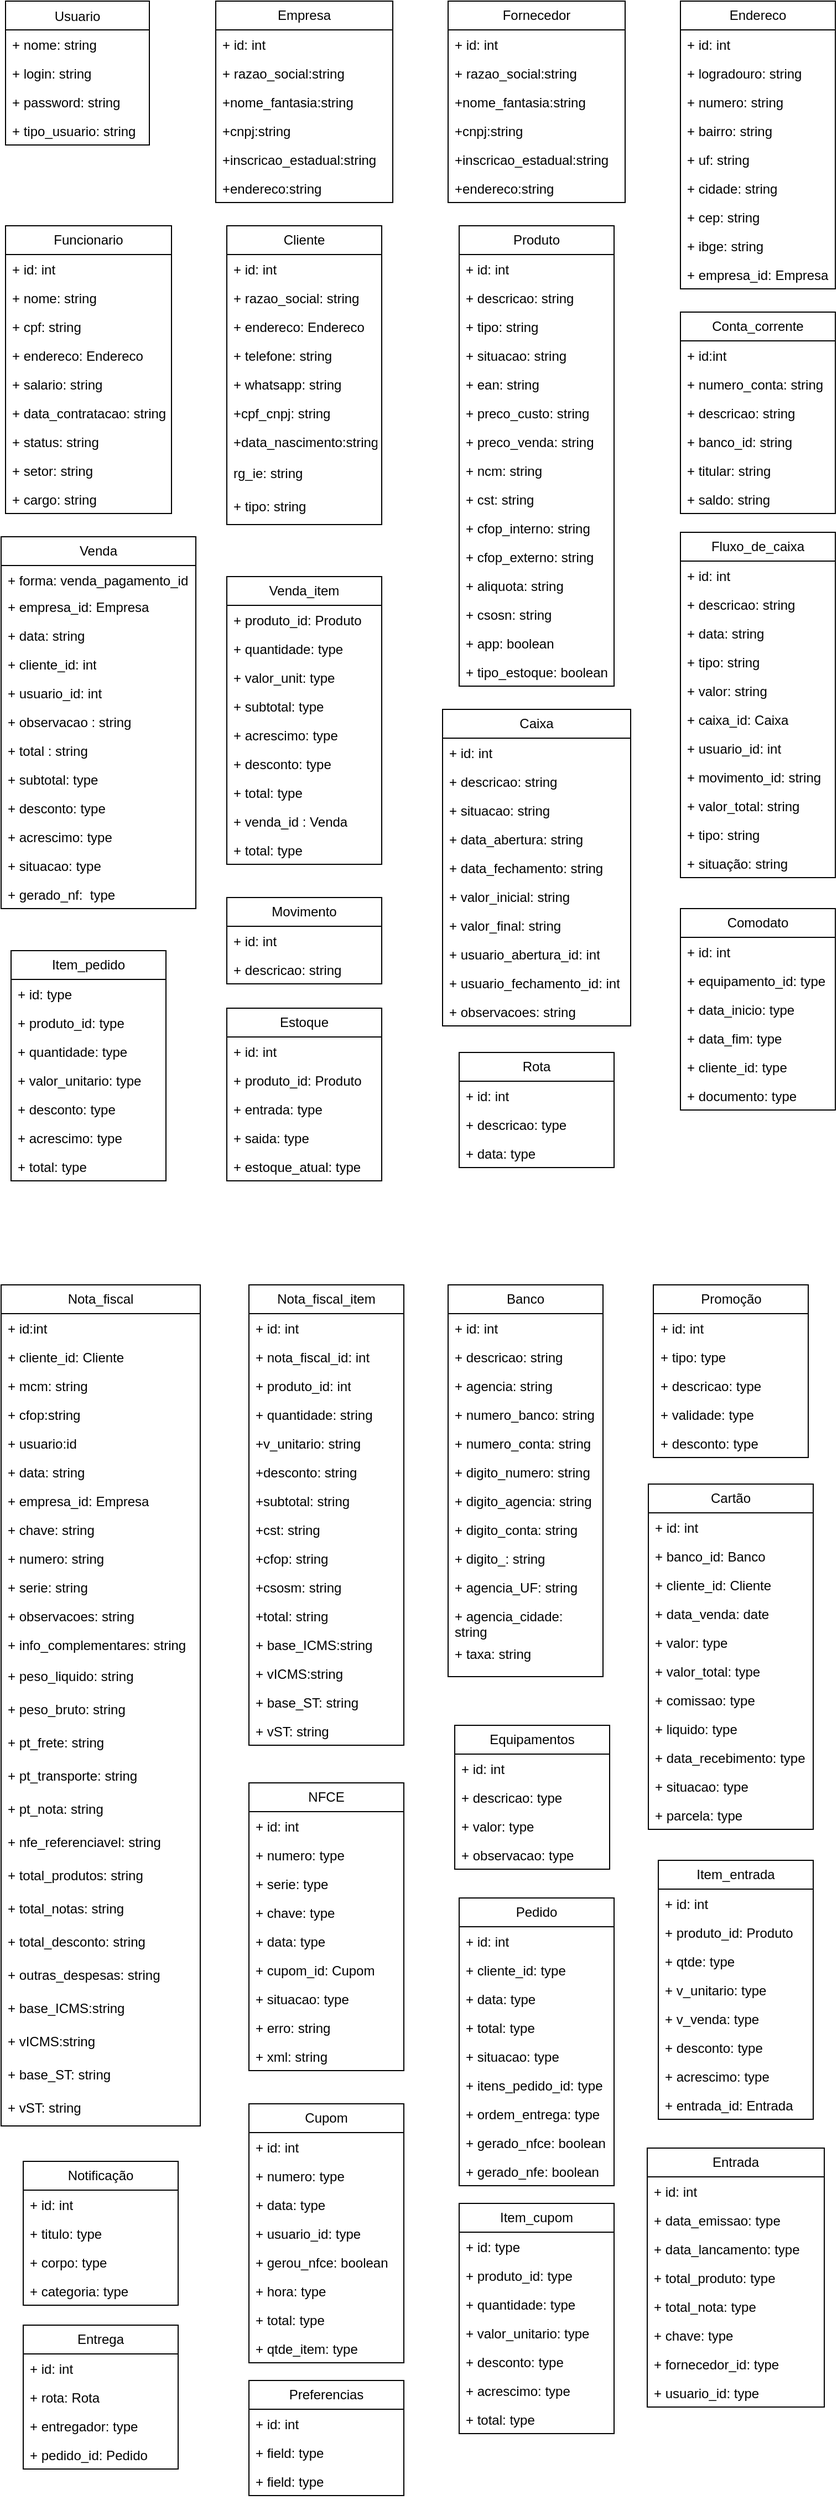<mxfile version="26.1.1">
  <diagram id="C5RBs43oDa-KdzZeNtuy" name="Page-1">
    <mxGraphModel dx="2391" dy="1114" grid="1" gridSize="10" guides="1" tooltips="1" connect="1" arrows="1" fold="1" page="1" pageScale="1" pageWidth="827" pageHeight="1169" math="0" shadow="0">
      <root>
        <mxCell id="WIyWlLk6GJQsqaUBKTNV-0" />
        <mxCell id="WIyWlLk6GJQsqaUBKTNV-1" parent="WIyWlLk6GJQsqaUBKTNV-0" />
        <mxCell id="qdGbckYBGcrFoS_aa_Sn-12" value="Estoque" style="swimlane;fontStyle=0;childLayout=stackLayout;horizontal=1;startSize=26;fillColor=none;horizontalStack=0;resizeParent=1;resizeParentMax=0;resizeLast=0;collapsible=1;marginBottom=0;whiteSpace=wrap;html=1;" parent="WIyWlLk6GJQsqaUBKTNV-1" vertex="1">
          <mxGeometry x="240" y="950" width="140" height="156" as="geometry" />
        </mxCell>
        <mxCell id="qdGbckYBGcrFoS_aa_Sn-13" value="+ id: int" style="text;strokeColor=none;fillColor=none;align=left;verticalAlign=top;spacingLeft=4;spacingRight=4;overflow=hidden;rotatable=0;points=[[0,0.5],[1,0.5]];portConstraint=eastwest;whiteSpace=wrap;html=1;" parent="qdGbckYBGcrFoS_aa_Sn-12" vertex="1">
          <mxGeometry y="26" width="140" height="26" as="geometry" />
        </mxCell>
        <mxCell id="qdGbckYBGcrFoS_aa_Sn-14" value="+ produto_id: Produto" style="text;strokeColor=none;fillColor=none;align=left;verticalAlign=top;spacingLeft=4;spacingRight=4;overflow=hidden;rotatable=0;points=[[0,0.5],[1,0.5]];portConstraint=eastwest;whiteSpace=wrap;html=1;" parent="qdGbckYBGcrFoS_aa_Sn-12" vertex="1">
          <mxGeometry y="52" width="140" height="26" as="geometry" />
        </mxCell>
        <mxCell id="E0hig0ynKckbbGIFJYIU-207" value="+ entrada: type" style="text;strokeColor=none;fillColor=none;align=left;verticalAlign=top;spacingLeft=4;spacingRight=4;overflow=hidden;rotatable=0;points=[[0,0.5],[1,0.5]];portConstraint=eastwest;whiteSpace=wrap;html=1;" vertex="1" parent="qdGbckYBGcrFoS_aa_Sn-12">
          <mxGeometry y="78" width="140" height="26" as="geometry" />
        </mxCell>
        <mxCell id="E0hig0ynKckbbGIFJYIU-208" value="+ saida: type" style="text;strokeColor=none;fillColor=none;align=left;verticalAlign=top;spacingLeft=4;spacingRight=4;overflow=hidden;rotatable=0;points=[[0,0.5],[1,0.5]];portConstraint=eastwest;whiteSpace=wrap;html=1;" vertex="1" parent="qdGbckYBGcrFoS_aa_Sn-12">
          <mxGeometry y="104" width="140" height="26" as="geometry" />
        </mxCell>
        <mxCell id="E0hig0ynKckbbGIFJYIU-209" value="+ estoque_atual: type" style="text;strokeColor=none;fillColor=none;align=left;verticalAlign=top;spacingLeft=4;spacingRight=4;overflow=hidden;rotatable=0;points=[[0,0.5],[1,0.5]];portConstraint=eastwest;whiteSpace=wrap;html=1;" vertex="1" parent="qdGbckYBGcrFoS_aa_Sn-12">
          <mxGeometry y="130" width="140" height="26" as="geometry" />
        </mxCell>
        <mxCell id="qdGbckYBGcrFoS_aa_Sn-36" value="Cartão" style="swimlane;fontStyle=0;childLayout=stackLayout;horizontal=1;startSize=26;fillColor=none;horizontalStack=0;resizeParent=1;resizeParentMax=0;resizeLast=0;collapsible=1;marginBottom=0;whiteSpace=wrap;html=1;" parent="WIyWlLk6GJQsqaUBKTNV-1" vertex="1">
          <mxGeometry x="621" y="1380" width="149" height="312" as="geometry" />
        </mxCell>
        <mxCell id="qdGbckYBGcrFoS_aa_Sn-37" value="+ id: int" style="text;strokeColor=none;fillColor=none;align=left;verticalAlign=top;spacingLeft=4;spacingRight=4;overflow=hidden;rotatable=0;points=[[0,0.5],[1,0.5]];portConstraint=eastwest;whiteSpace=wrap;html=1;" parent="qdGbckYBGcrFoS_aa_Sn-36" vertex="1">
          <mxGeometry y="26" width="149" height="26" as="geometry" />
        </mxCell>
        <mxCell id="qdGbckYBGcrFoS_aa_Sn-38" value="+ banco_id: Banco" style="text;strokeColor=none;fillColor=none;align=left;verticalAlign=top;spacingLeft=4;spacingRight=4;overflow=hidden;rotatable=0;points=[[0,0.5],[1,0.5]];portConstraint=eastwest;whiteSpace=wrap;html=1;" parent="qdGbckYBGcrFoS_aa_Sn-36" vertex="1">
          <mxGeometry y="52" width="149" height="26" as="geometry" />
        </mxCell>
        <mxCell id="qdGbckYBGcrFoS_aa_Sn-39" value="+ cliente_id: Cliente" style="text;strokeColor=none;fillColor=none;align=left;verticalAlign=top;spacingLeft=4;spacingRight=4;overflow=hidden;rotatable=0;points=[[0,0.5],[1,0.5]];portConstraint=eastwest;whiteSpace=wrap;html=1;" parent="qdGbckYBGcrFoS_aa_Sn-36" vertex="1">
          <mxGeometry y="78" width="149" height="26" as="geometry" />
        </mxCell>
        <mxCell id="E0hig0ynKckbbGIFJYIU-268" value="+ data_venda: date" style="text;strokeColor=none;fillColor=none;align=left;verticalAlign=top;spacingLeft=4;spacingRight=4;overflow=hidden;rotatable=0;points=[[0,0.5],[1,0.5]];portConstraint=eastwest;whiteSpace=wrap;html=1;" vertex="1" parent="qdGbckYBGcrFoS_aa_Sn-36">
          <mxGeometry y="104" width="149" height="26" as="geometry" />
        </mxCell>
        <mxCell id="E0hig0ynKckbbGIFJYIU-269" value="+ valor: type" style="text;strokeColor=none;fillColor=none;align=left;verticalAlign=top;spacingLeft=4;spacingRight=4;overflow=hidden;rotatable=0;points=[[0,0.5],[1,0.5]];portConstraint=eastwest;whiteSpace=wrap;html=1;" vertex="1" parent="qdGbckYBGcrFoS_aa_Sn-36">
          <mxGeometry y="130" width="149" height="26" as="geometry" />
        </mxCell>
        <mxCell id="E0hig0ynKckbbGIFJYIU-275" value="+ valor_total: type" style="text;strokeColor=none;fillColor=none;align=left;verticalAlign=top;spacingLeft=4;spacingRight=4;overflow=hidden;rotatable=0;points=[[0,0.5],[1,0.5]];portConstraint=eastwest;whiteSpace=wrap;html=1;" vertex="1" parent="qdGbckYBGcrFoS_aa_Sn-36">
          <mxGeometry y="156" width="149" height="26" as="geometry" />
        </mxCell>
        <mxCell id="E0hig0ynKckbbGIFJYIU-270" value="+ comissao: type" style="text;strokeColor=none;fillColor=none;align=left;verticalAlign=top;spacingLeft=4;spacingRight=4;overflow=hidden;rotatable=0;points=[[0,0.5],[1,0.5]];portConstraint=eastwest;whiteSpace=wrap;html=1;" vertex="1" parent="qdGbckYBGcrFoS_aa_Sn-36">
          <mxGeometry y="182" width="149" height="26" as="geometry" />
        </mxCell>
        <mxCell id="E0hig0ynKckbbGIFJYIU-271" value="+ liquido: type" style="text;strokeColor=none;fillColor=none;align=left;verticalAlign=top;spacingLeft=4;spacingRight=4;overflow=hidden;rotatable=0;points=[[0,0.5],[1,0.5]];portConstraint=eastwest;whiteSpace=wrap;html=1;" vertex="1" parent="qdGbckYBGcrFoS_aa_Sn-36">
          <mxGeometry y="208" width="149" height="26" as="geometry" />
        </mxCell>
        <mxCell id="E0hig0ynKckbbGIFJYIU-272" value="+ data_recebimento: type" style="text;strokeColor=none;fillColor=none;align=left;verticalAlign=top;spacingLeft=4;spacingRight=4;overflow=hidden;rotatable=0;points=[[0,0.5],[1,0.5]];portConstraint=eastwest;whiteSpace=wrap;html=1;" vertex="1" parent="qdGbckYBGcrFoS_aa_Sn-36">
          <mxGeometry y="234" width="149" height="26" as="geometry" />
        </mxCell>
        <mxCell id="E0hig0ynKckbbGIFJYIU-273" value="+ situacao: type" style="text;strokeColor=none;fillColor=none;align=left;verticalAlign=top;spacingLeft=4;spacingRight=4;overflow=hidden;rotatable=0;points=[[0,0.5],[1,0.5]];portConstraint=eastwest;whiteSpace=wrap;html=1;" vertex="1" parent="qdGbckYBGcrFoS_aa_Sn-36">
          <mxGeometry y="260" width="149" height="26" as="geometry" />
        </mxCell>
        <mxCell id="E0hig0ynKckbbGIFJYIU-274" value="+ parcela: type" style="text;strokeColor=none;fillColor=none;align=left;verticalAlign=top;spacingLeft=4;spacingRight=4;overflow=hidden;rotatable=0;points=[[0,0.5],[1,0.5]];portConstraint=eastwest;whiteSpace=wrap;html=1;" vertex="1" parent="qdGbckYBGcrFoS_aa_Sn-36">
          <mxGeometry y="286" width="149" height="26" as="geometry" />
        </mxCell>
        <mxCell id="qdGbckYBGcrFoS_aa_Sn-52" value="Promoção" style="swimlane;fontStyle=0;childLayout=stackLayout;horizontal=1;startSize=26;fillColor=none;horizontalStack=0;resizeParent=1;resizeParentMax=0;resizeLast=0;collapsible=1;marginBottom=0;whiteSpace=wrap;html=1;" parent="WIyWlLk6GJQsqaUBKTNV-1" vertex="1">
          <mxGeometry x="625.5" y="1200" width="140" height="156" as="geometry" />
        </mxCell>
        <mxCell id="qdGbckYBGcrFoS_aa_Sn-53" value="+ id: int" style="text;strokeColor=none;fillColor=none;align=left;verticalAlign=top;spacingLeft=4;spacingRight=4;overflow=hidden;rotatable=0;points=[[0,0.5],[1,0.5]];portConstraint=eastwest;whiteSpace=wrap;html=1;" parent="qdGbckYBGcrFoS_aa_Sn-52" vertex="1">
          <mxGeometry y="26" width="140" height="26" as="geometry" />
        </mxCell>
        <mxCell id="qdGbckYBGcrFoS_aa_Sn-54" value="+ tipo: type" style="text;strokeColor=none;fillColor=none;align=left;verticalAlign=top;spacingLeft=4;spacingRight=4;overflow=hidden;rotatable=0;points=[[0,0.5],[1,0.5]];portConstraint=eastwest;whiteSpace=wrap;html=1;" parent="qdGbckYBGcrFoS_aa_Sn-52" vertex="1">
          <mxGeometry y="52" width="140" height="26" as="geometry" />
        </mxCell>
        <mxCell id="qdGbckYBGcrFoS_aa_Sn-55" value="+ descricao: type" style="text;strokeColor=none;fillColor=none;align=left;verticalAlign=top;spacingLeft=4;spacingRight=4;overflow=hidden;rotatable=0;points=[[0,0.5],[1,0.5]];portConstraint=eastwest;whiteSpace=wrap;html=1;" parent="qdGbckYBGcrFoS_aa_Sn-52" vertex="1">
          <mxGeometry y="78" width="140" height="26" as="geometry" />
        </mxCell>
        <mxCell id="E0hig0ynKckbbGIFJYIU-253" value="+ validade: type" style="text;strokeColor=none;fillColor=none;align=left;verticalAlign=top;spacingLeft=4;spacingRight=4;overflow=hidden;rotatable=0;points=[[0,0.5],[1,0.5]];portConstraint=eastwest;whiteSpace=wrap;html=1;" vertex="1" parent="qdGbckYBGcrFoS_aa_Sn-52">
          <mxGeometry y="104" width="140" height="26" as="geometry" />
        </mxCell>
        <mxCell id="E0hig0ynKckbbGIFJYIU-254" value="+ desconto: type" style="text;strokeColor=none;fillColor=none;align=left;verticalAlign=top;spacingLeft=4;spacingRight=4;overflow=hidden;rotatable=0;points=[[0,0.5],[1,0.5]];portConstraint=eastwest;whiteSpace=wrap;html=1;" vertex="1" parent="qdGbckYBGcrFoS_aa_Sn-52">
          <mxGeometry y="130" width="140" height="26" as="geometry" />
        </mxCell>
        <mxCell id="qdGbckYBGcrFoS_aa_Sn-56" value="Pedido" style="swimlane;fontStyle=0;childLayout=stackLayout;horizontal=1;startSize=26;fillColor=none;horizontalStack=0;resizeParent=1;resizeParentMax=0;resizeLast=0;collapsible=1;marginBottom=0;whiteSpace=wrap;html=1;" parent="WIyWlLk6GJQsqaUBKTNV-1" vertex="1">
          <mxGeometry x="450" y="1754" width="140" height="260" as="geometry" />
        </mxCell>
        <mxCell id="qdGbckYBGcrFoS_aa_Sn-57" value="+ id: int" style="text;strokeColor=none;fillColor=none;align=left;verticalAlign=top;spacingLeft=4;spacingRight=4;overflow=hidden;rotatable=0;points=[[0,0.5],[1,0.5]];portConstraint=eastwest;whiteSpace=wrap;html=1;" parent="qdGbckYBGcrFoS_aa_Sn-56" vertex="1">
          <mxGeometry y="26" width="140" height="26" as="geometry" />
        </mxCell>
        <mxCell id="qdGbckYBGcrFoS_aa_Sn-58" value="+ cliente_id: type" style="text;strokeColor=none;fillColor=none;align=left;verticalAlign=top;spacingLeft=4;spacingRight=4;overflow=hidden;rotatable=0;points=[[0,0.5],[1,0.5]];portConstraint=eastwest;whiteSpace=wrap;html=1;" parent="qdGbckYBGcrFoS_aa_Sn-56" vertex="1">
          <mxGeometry y="52" width="140" height="26" as="geometry" />
        </mxCell>
        <mxCell id="qdGbckYBGcrFoS_aa_Sn-59" value="+ data: type" style="text;strokeColor=none;fillColor=none;align=left;verticalAlign=top;spacingLeft=4;spacingRight=4;overflow=hidden;rotatable=0;points=[[0,0.5],[1,0.5]];portConstraint=eastwest;whiteSpace=wrap;html=1;" parent="qdGbckYBGcrFoS_aa_Sn-56" vertex="1">
          <mxGeometry y="78" width="140" height="26" as="geometry" />
        </mxCell>
        <mxCell id="E0hig0ynKckbbGIFJYIU-194" value="+ total: type" style="text;strokeColor=none;fillColor=none;align=left;verticalAlign=top;spacingLeft=4;spacingRight=4;overflow=hidden;rotatable=0;points=[[0,0.5],[1,0.5]];portConstraint=eastwest;whiteSpace=wrap;html=1;" vertex="1" parent="qdGbckYBGcrFoS_aa_Sn-56">
          <mxGeometry y="104" width="140" height="26" as="geometry" />
        </mxCell>
        <mxCell id="E0hig0ynKckbbGIFJYIU-195" value="+ situacao: type" style="text;strokeColor=none;fillColor=none;align=left;verticalAlign=top;spacingLeft=4;spacingRight=4;overflow=hidden;rotatable=0;points=[[0,0.5],[1,0.5]];portConstraint=eastwest;whiteSpace=wrap;html=1;" vertex="1" parent="qdGbckYBGcrFoS_aa_Sn-56">
          <mxGeometry y="130" width="140" height="26" as="geometry" />
        </mxCell>
        <mxCell id="E0hig0ynKckbbGIFJYIU-196" value="+ itens_pedido_id: type" style="text;strokeColor=none;fillColor=none;align=left;verticalAlign=top;spacingLeft=4;spacingRight=4;overflow=hidden;rotatable=0;points=[[0,0.5],[1,0.5]];portConstraint=eastwest;whiteSpace=wrap;html=1;" vertex="1" parent="qdGbckYBGcrFoS_aa_Sn-56">
          <mxGeometry y="156" width="140" height="26" as="geometry" />
        </mxCell>
        <mxCell id="E0hig0ynKckbbGIFJYIU-206" value="+ ordem_entrega: type" style="text;strokeColor=none;fillColor=none;align=left;verticalAlign=top;spacingLeft=4;spacingRight=4;overflow=hidden;rotatable=0;points=[[0,0.5],[1,0.5]];portConstraint=eastwest;whiteSpace=wrap;html=1;" vertex="1" parent="qdGbckYBGcrFoS_aa_Sn-56">
          <mxGeometry y="182" width="140" height="26" as="geometry" />
        </mxCell>
        <mxCell id="E0hig0ynKckbbGIFJYIU-233" value="+ gerado_nfce: boolean" style="text;strokeColor=none;fillColor=none;align=left;verticalAlign=top;spacingLeft=4;spacingRight=4;overflow=hidden;rotatable=0;points=[[0,0.5],[1,0.5]];portConstraint=eastwest;whiteSpace=wrap;html=1;" vertex="1" parent="qdGbckYBGcrFoS_aa_Sn-56">
          <mxGeometry y="208" width="140" height="26" as="geometry" />
        </mxCell>
        <mxCell id="E0hig0ynKckbbGIFJYIU-234" value="+ gerado_nfe: boolean" style="text;strokeColor=none;fillColor=none;align=left;verticalAlign=top;spacingLeft=4;spacingRight=4;overflow=hidden;rotatable=0;points=[[0,0.5],[1,0.5]];portConstraint=eastwest;whiteSpace=wrap;html=1;" vertex="1" parent="qdGbckYBGcrFoS_aa_Sn-56">
          <mxGeometry y="234" width="140" height="26" as="geometry" />
        </mxCell>
        <mxCell id="qdGbckYBGcrFoS_aa_Sn-60" value="Entrega" style="swimlane;fontStyle=0;childLayout=stackLayout;horizontal=1;startSize=26;fillColor=none;horizontalStack=0;resizeParent=1;resizeParentMax=0;resizeLast=0;collapsible=1;marginBottom=0;whiteSpace=wrap;html=1;" parent="WIyWlLk6GJQsqaUBKTNV-1" vertex="1">
          <mxGeometry x="56" y="2140" width="140" height="130" as="geometry" />
        </mxCell>
        <mxCell id="qdGbckYBGcrFoS_aa_Sn-61" value="+ id: int" style="text;strokeColor=none;fillColor=none;align=left;verticalAlign=top;spacingLeft=4;spacingRight=4;overflow=hidden;rotatable=0;points=[[0,0.5],[1,0.5]];portConstraint=eastwest;whiteSpace=wrap;html=1;" parent="qdGbckYBGcrFoS_aa_Sn-60" vertex="1">
          <mxGeometry y="26" width="140" height="26" as="geometry" />
        </mxCell>
        <mxCell id="qdGbckYBGcrFoS_aa_Sn-62" value="+ rota: Rota" style="text;strokeColor=none;fillColor=none;align=left;verticalAlign=top;spacingLeft=4;spacingRight=4;overflow=hidden;rotatable=0;points=[[0,0.5],[1,0.5]];portConstraint=eastwest;whiteSpace=wrap;html=1;" parent="qdGbckYBGcrFoS_aa_Sn-60" vertex="1">
          <mxGeometry y="52" width="140" height="26" as="geometry" />
        </mxCell>
        <mxCell id="qdGbckYBGcrFoS_aa_Sn-63" value="+ entregador: type" style="text;strokeColor=none;fillColor=none;align=left;verticalAlign=top;spacingLeft=4;spacingRight=4;overflow=hidden;rotatable=0;points=[[0,0.5],[1,0.5]];portConstraint=eastwest;whiteSpace=wrap;html=1;" parent="qdGbckYBGcrFoS_aa_Sn-60" vertex="1">
          <mxGeometry y="78" width="140" height="26" as="geometry" />
        </mxCell>
        <mxCell id="E0hig0ynKckbbGIFJYIU-193" value="+ pedido_id: Pedido" style="text;strokeColor=none;fillColor=none;align=left;verticalAlign=top;spacingLeft=4;spacingRight=4;overflow=hidden;rotatable=0;points=[[0,0.5],[1,0.5]];portConstraint=eastwest;whiteSpace=wrap;html=1;" vertex="1" parent="qdGbckYBGcrFoS_aa_Sn-60">
          <mxGeometry y="104" width="140" height="26" as="geometry" />
        </mxCell>
        <mxCell id="qdGbckYBGcrFoS_aa_Sn-64" value="Movimento" style="swimlane;fontStyle=0;childLayout=stackLayout;horizontal=1;startSize=26;fillColor=none;horizontalStack=0;resizeParent=1;resizeParentMax=0;resizeLast=0;collapsible=1;marginBottom=0;whiteSpace=wrap;html=1;" parent="WIyWlLk6GJQsqaUBKTNV-1" vertex="1">
          <mxGeometry x="240" y="850" width="140" height="78" as="geometry" />
        </mxCell>
        <mxCell id="qdGbckYBGcrFoS_aa_Sn-65" value="+ id: int" style="text;strokeColor=none;fillColor=none;align=left;verticalAlign=top;spacingLeft=4;spacingRight=4;overflow=hidden;rotatable=0;points=[[0,0.5],[1,0.5]];portConstraint=eastwest;whiteSpace=wrap;html=1;" parent="qdGbckYBGcrFoS_aa_Sn-64" vertex="1">
          <mxGeometry y="26" width="140" height="26" as="geometry" />
        </mxCell>
        <mxCell id="qdGbckYBGcrFoS_aa_Sn-67" value="+ descricao: string" style="text;strokeColor=none;fillColor=none;align=left;verticalAlign=top;spacingLeft=4;spacingRight=4;overflow=hidden;rotatable=0;points=[[0,0.5],[1,0.5]];portConstraint=eastwest;whiteSpace=wrap;html=1;" parent="qdGbckYBGcrFoS_aa_Sn-64" vertex="1">
          <mxGeometry y="52" width="140" height="26" as="geometry" />
        </mxCell>
        <mxCell id="qdGbckYBGcrFoS_aa_Sn-72" value="Entrada" style="swimlane;fontStyle=0;childLayout=stackLayout;horizontal=1;startSize=26;fillColor=none;horizontalStack=0;resizeParent=1;resizeParentMax=0;resizeLast=0;collapsible=1;marginBottom=0;whiteSpace=wrap;html=1;" parent="WIyWlLk6GJQsqaUBKTNV-1" vertex="1">
          <mxGeometry x="620" y="1980" width="160" height="234" as="geometry" />
        </mxCell>
        <mxCell id="qdGbckYBGcrFoS_aa_Sn-73" value="+ id: int" style="text;strokeColor=none;fillColor=none;align=left;verticalAlign=top;spacingLeft=4;spacingRight=4;overflow=hidden;rotatable=0;points=[[0,0.5],[1,0.5]];portConstraint=eastwest;whiteSpace=wrap;html=1;" parent="qdGbckYBGcrFoS_aa_Sn-72" vertex="1">
          <mxGeometry y="26" width="160" height="26" as="geometry" />
        </mxCell>
        <mxCell id="qdGbckYBGcrFoS_aa_Sn-74" value="+ data_emissao: type" style="text;strokeColor=none;fillColor=none;align=left;verticalAlign=top;spacingLeft=4;spacingRight=4;overflow=hidden;rotatable=0;points=[[0,0.5],[1,0.5]];portConstraint=eastwest;whiteSpace=wrap;html=1;" parent="qdGbckYBGcrFoS_aa_Sn-72" vertex="1">
          <mxGeometry y="52" width="160" height="26" as="geometry" />
        </mxCell>
        <mxCell id="qdGbckYBGcrFoS_aa_Sn-75" value="+ data_lancamento: type" style="text;strokeColor=none;fillColor=none;align=left;verticalAlign=top;spacingLeft=4;spacingRight=4;overflow=hidden;rotatable=0;points=[[0,0.5],[1,0.5]];portConstraint=eastwest;whiteSpace=wrap;html=1;" parent="qdGbckYBGcrFoS_aa_Sn-72" vertex="1">
          <mxGeometry y="78" width="160" height="26" as="geometry" />
        </mxCell>
        <mxCell id="E0hig0ynKckbbGIFJYIU-256" value="+ total_produto: type" style="text;strokeColor=none;fillColor=none;align=left;verticalAlign=top;spacingLeft=4;spacingRight=4;overflow=hidden;rotatable=0;points=[[0,0.5],[1,0.5]];portConstraint=eastwest;whiteSpace=wrap;html=1;" vertex="1" parent="qdGbckYBGcrFoS_aa_Sn-72">
          <mxGeometry y="104" width="160" height="26" as="geometry" />
        </mxCell>
        <mxCell id="E0hig0ynKckbbGIFJYIU-257" value="+ total_nota: type" style="text;strokeColor=none;fillColor=none;align=left;verticalAlign=top;spacingLeft=4;spacingRight=4;overflow=hidden;rotatable=0;points=[[0,0.5],[1,0.5]];portConstraint=eastwest;whiteSpace=wrap;html=1;" vertex="1" parent="qdGbckYBGcrFoS_aa_Sn-72">
          <mxGeometry y="130" width="160" height="26" as="geometry" />
        </mxCell>
        <mxCell id="E0hig0ynKckbbGIFJYIU-258" value="+ chave: type" style="text;strokeColor=none;fillColor=none;align=left;verticalAlign=top;spacingLeft=4;spacingRight=4;overflow=hidden;rotatable=0;points=[[0,0.5],[1,0.5]];portConstraint=eastwest;whiteSpace=wrap;html=1;" vertex="1" parent="qdGbckYBGcrFoS_aa_Sn-72">
          <mxGeometry y="156" width="160" height="26" as="geometry" />
        </mxCell>
        <mxCell id="E0hig0ynKckbbGIFJYIU-259" value="+ fornecedor_id: type" style="text;strokeColor=none;fillColor=none;align=left;verticalAlign=top;spacingLeft=4;spacingRight=4;overflow=hidden;rotatable=0;points=[[0,0.5],[1,0.5]];portConstraint=eastwest;whiteSpace=wrap;html=1;" vertex="1" parent="qdGbckYBGcrFoS_aa_Sn-72">
          <mxGeometry y="182" width="160" height="26" as="geometry" />
        </mxCell>
        <mxCell id="E0hig0ynKckbbGIFJYIU-260" value="+ usuario_id: type" style="text;strokeColor=none;fillColor=none;align=left;verticalAlign=top;spacingLeft=4;spacingRight=4;overflow=hidden;rotatable=0;points=[[0,0.5],[1,0.5]];portConstraint=eastwest;whiteSpace=wrap;html=1;" vertex="1" parent="qdGbckYBGcrFoS_aa_Sn-72">
          <mxGeometry y="208" width="160" height="26" as="geometry" />
        </mxCell>
        <mxCell id="qdGbckYBGcrFoS_aa_Sn-76" value="Item_entrada" style="swimlane;fontStyle=0;childLayout=stackLayout;horizontal=1;startSize=26;fillColor=none;horizontalStack=0;resizeParent=1;resizeParentMax=0;resizeLast=0;collapsible=1;marginBottom=0;whiteSpace=wrap;html=1;" parent="WIyWlLk6GJQsqaUBKTNV-1" vertex="1">
          <mxGeometry x="630" y="1720" width="140" height="234" as="geometry" />
        </mxCell>
        <mxCell id="qdGbckYBGcrFoS_aa_Sn-77" value="+ id: int" style="text;strokeColor=none;fillColor=none;align=left;verticalAlign=top;spacingLeft=4;spacingRight=4;overflow=hidden;rotatable=0;points=[[0,0.5],[1,0.5]];portConstraint=eastwest;whiteSpace=wrap;html=1;" parent="qdGbckYBGcrFoS_aa_Sn-76" vertex="1">
          <mxGeometry y="26" width="140" height="26" as="geometry" />
        </mxCell>
        <mxCell id="qdGbckYBGcrFoS_aa_Sn-78" value="+ produto_id: Produto" style="text;strokeColor=none;fillColor=none;align=left;verticalAlign=top;spacingLeft=4;spacingRight=4;overflow=hidden;rotatable=0;points=[[0,0.5],[1,0.5]];portConstraint=eastwest;whiteSpace=wrap;html=1;" parent="qdGbckYBGcrFoS_aa_Sn-76" vertex="1">
          <mxGeometry y="52" width="140" height="26" as="geometry" />
        </mxCell>
        <mxCell id="qdGbckYBGcrFoS_aa_Sn-79" value="+ qtde: type" style="text;strokeColor=none;fillColor=none;align=left;verticalAlign=top;spacingLeft=4;spacingRight=4;overflow=hidden;rotatable=0;points=[[0,0.5],[1,0.5]];portConstraint=eastwest;whiteSpace=wrap;html=1;" parent="qdGbckYBGcrFoS_aa_Sn-76" vertex="1">
          <mxGeometry y="78" width="140" height="26" as="geometry" />
        </mxCell>
        <mxCell id="E0hig0ynKckbbGIFJYIU-263" value="+ v_unitario: type" style="text;strokeColor=none;fillColor=none;align=left;verticalAlign=top;spacingLeft=4;spacingRight=4;overflow=hidden;rotatable=0;points=[[0,0.5],[1,0.5]];portConstraint=eastwest;whiteSpace=wrap;html=1;" vertex="1" parent="qdGbckYBGcrFoS_aa_Sn-76">
          <mxGeometry y="104" width="140" height="26" as="geometry" />
        </mxCell>
        <mxCell id="E0hig0ynKckbbGIFJYIU-264" value="+ v_venda: type" style="text;strokeColor=none;fillColor=none;align=left;verticalAlign=top;spacingLeft=4;spacingRight=4;overflow=hidden;rotatable=0;points=[[0,0.5],[1,0.5]];portConstraint=eastwest;whiteSpace=wrap;html=1;" vertex="1" parent="qdGbckYBGcrFoS_aa_Sn-76">
          <mxGeometry y="130" width="140" height="26" as="geometry" />
        </mxCell>
        <mxCell id="E0hig0ynKckbbGIFJYIU-265" value="+ desconto: type" style="text;strokeColor=none;fillColor=none;align=left;verticalAlign=top;spacingLeft=4;spacingRight=4;overflow=hidden;rotatable=0;points=[[0,0.5],[1,0.5]];portConstraint=eastwest;whiteSpace=wrap;html=1;" vertex="1" parent="qdGbckYBGcrFoS_aa_Sn-76">
          <mxGeometry y="156" width="140" height="26" as="geometry" />
        </mxCell>
        <mxCell id="E0hig0ynKckbbGIFJYIU-266" value="+ acrescimo: type" style="text;strokeColor=none;fillColor=none;align=left;verticalAlign=top;spacingLeft=4;spacingRight=4;overflow=hidden;rotatable=0;points=[[0,0.5],[1,0.5]];portConstraint=eastwest;whiteSpace=wrap;html=1;" vertex="1" parent="qdGbckYBGcrFoS_aa_Sn-76">
          <mxGeometry y="182" width="140" height="26" as="geometry" />
        </mxCell>
        <mxCell id="E0hig0ynKckbbGIFJYIU-267" value="+ entrada_id: Entrada" style="text;strokeColor=none;fillColor=none;align=left;verticalAlign=top;spacingLeft=4;spacingRight=4;overflow=hidden;rotatable=0;points=[[0,0.5],[1,0.5]];portConstraint=eastwest;whiteSpace=wrap;html=1;" vertex="1" parent="qdGbckYBGcrFoS_aa_Sn-76">
          <mxGeometry y="208" width="140" height="26" as="geometry" />
        </mxCell>
        <mxCell id="qdGbckYBGcrFoS_aa_Sn-88" value="Notificação" style="swimlane;fontStyle=0;childLayout=stackLayout;horizontal=1;startSize=26;fillColor=none;horizontalStack=0;resizeParent=1;resizeParentMax=0;resizeLast=0;collapsible=1;marginBottom=0;whiteSpace=wrap;html=1;" parent="WIyWlLk6GJQsqaUBKTNV-1" vertex="1">
          <mxGeometry x="56" y="1992" width="140" height="130" as="geometry" />
        </mxCell>
        <mxCell id="qdGbckYBGcrFoS_aa_Sn-89" value="+ id: int" style="text;strokeColor=none;fillColor=none;align=left;verticalAlign=top;spacingLeft=4;spacingRight=4;overflow=hidden;rotatable=0;points=[[0,0.5],[1,0.5]];portConstraint=eastwest;whiteSpace=wrap;html=1;" parent="qdGbckYBGcrFoS_aa_Sn-88" vertex="1">
          <mxGeometry y="26" width="140" height="26" as="geometry" />
        </mxCell>
        <mxCell id="qdGbckYBGcrFoS_aa_Sn-90" value="+ titulo: type" style="text;strokeColor=none;fillColor=none;align=left;verticalAlign=top;spacingLeft=4;spacingRight=4;overflow=hidden;rotatable=0;points=[[0,0.5],[1,0.5]];portConstraint=eastwest;whiteSpace=wrap;html=1;" parent="qdGbckYBGcrFoS_aa_Sn-88" vertex="1">
          <mxGeometry y="52" width="140" height="26" as="geometry" />
        </mxCell>
        <mxCell id="qdGbckYBGcrFoS_aa_Sn-91" value="+ corpo: type" style="text;strokeColor=none;fillColor=none;align=left;verticalAlign=top;spacingLeft=4;spacingRight=4;overflow=hidden;rotatable=0;points=[[0,0.5],[1,0.5]];portConstraint=eastwest;whiteSpace=wrap;html=1;" parent="qdGbckYBGcrFoS_aa_Sn-88" vertex="1">
          <mxGeometry y="78" width="140" height="26" as="geometry" />
        </mxCell>
        <mxCell id="E0hig0ynKckbbGIFJYIU-191" value="+ categoria: type" style="text;strokeColor=none;fillColor=none;align=left;verticalAlign=top;spacingLeft=4;spacingRight=4;overflow=hidden;rotatable=0;points=[[0,0.5],[1,0.5]];portConstraint=eastwest;whiteSpace=wrap;html=1;" vertex="1" parent="qdGbckYBGcrFoS_aa_Sn-88">
          <mxGeometry y="104" width="140" height="26" as="geometry" />
        </mxCell>
        <mxCell id="qdGbckYBGcrFoS_aa_Sn-96" value="Comodato" style="swimlane;fontStyle=0;childLayout=stackLayout;horizontal=1;startSize=26;fillColor=none;horizontalStack=0;resizeParent=1;resizeParentMax=0;resizeLast=0;collapsible=1;marginBottom=0;whiteSpace=wrap;html=1;" parent="WIyWlLk6GJQsqaUBKTNV-1" vertex="1">
          <mxGeometry x="650" y="860" width="140" height="182" as="geometry" />
        </mxCell>
        <mxCell id="qdGbckYBGcrFoS_aa_Sn-97" value="+ id: int" style="text;strokeColor=none;fillColor=none;align=left;verticalAlign=top;spacingLeft=4;spacingRight=4;overflow=hidden;rotatable=0;points=[[0,0.5],[1,0.5]];portConstraint=eastwest;whiteSpace=wrap;html=1;" parent="qdGbckYBGcrFoS_aa_Sn-96" vertex="1">
          <mxGeometry y="26" width="140" height="26" as="geometry" />
        </mxCell>
        <mxCell id="qdGbckYBGcrFoS_aa_Sn-98" value="+ equipamento_id: type" style="text;strokeColor=none;fillColor=none;align=left;verticalAlign=top;spacingLeft=4;spacingRight=4;overflow=hidden;rotatable=0;points=[[0,0.5],[1,0.5]];portConstraint=eastwest;whiteSpace=wrap;html=1;" parent="qdGbckYBGcrFoS_aa_Sn-96" vertex="1">
          <mxGeometry y="52" width="140" height="26" as="geometry" />
        </mxCell>
        <mxCell id="qdGbckYBGcrFoS_aa_Sn-99" value="+ data_inicio: type" style="text;strokeColor=none;fillColor=none;align=left;verticalAlign=top;spacingLeft=4;spacingRight=4;overflow=hidden;rotatable=0;points=[[0,0.5],[1,0.5]];portConstraint=eastwest;whiteSpace=wrap;html=1;" parent="qdGbckYBGcrFoS_aa_Sn-96" vertex="1">
          <mxGeometry y="78" width="140" height="26" as="geometry" />
        </mxCell>
        <mxCell id="E0hig0ynKckbbGIFJYIU-186" value="+ data_fim: type" style="text;strokeColor=none;fillColor=none;align=left;verticalAlign=top;spacingLeft=4;spacingRight=4;overflow=hidden;rotatable=0;points=[[0,0.5],[1,0.5]];portConstraint=eastwest;whiteSpace=wrap;html=1;" vertex="1" parent="qdGbckYBGcrFoS_aa_Sn-96">
          <mxGeometry y="104" width="140" height="26" as="geometry" />
        </mxCell>
        <mxCell id="E0hig0ynKckbbGIFJYIU-187" value="+ cliente_id: type" style="text;strokeColor=none;fillColor=none;align=left;verticalAlign=top;spacingLeft=4;spacingRight=4;overflow=hidden;rotatable=0;points=[[0,0.5],[1,0.5]];portConstraint=eastwest;whiteSpace=wrap;html=1;" vertex="1" parent="qdGbckYBGcrFoS_aa_Sn-96">
          <mxGeometry y="130" width="140" height="26" as="geometry" />
        </mxCell>
        <mxCell id="E0hig0ynKckbbGIFJYIU-188" value="+ documento: type" style="text;strokeColor=none;fillColor=none;align=left;verticalAlign=top;spacingLeft=4;spacingRight=4;overflow=hidden;rotatable=0;points=[[0,0.5],[1,0.5]];portConstraint=eastwest;whiteSpace=wrap;html=1;" vertex="1" parent="qdGbckYBGcrFoS_aa_Sn-96">
          <mxGeometry y="156" width="140" height="26" as="geometry" />
        </mxCell>
        <mxCell id="qdGbckYBGcrFoS_aa_Sn-100" value="Equipamentos" style="swimlane;fontStyle=0;childLayout=stackLayout;horizontal=1;startSize=26;fillColor=none;horizontalStack=0;resizeParent=1;resizeParentMax=0;resizeLast=0;collapsible=1;marginBottom=0;whiteSpace=wrap;html=1;" parent="WIyWlLk6GJQsqaUBKTNV-1" vertex="1">
          <mxGeometry x="446" y="1598" width="140" height="130" as="geometry" />
        </mxCell>
        <mxCell id="qdGbckYBGcrFoS_aa_Sn-101" value="+ id: int" style="text;strokeColor=none;fillColor=none;align=left;verticalAlign=top;spacingLeft=4;spacingRight=4;overflow=hidden;rotatable=0;points=[[0,0.5],[1,0.5]];portConstraint=eastwest;whiteSpace=wrap;html=1;" parent="qdGbckYBGcrFoS_aa_Sn-100" vertex="1">
          <mxGeometry y="26" width="140" height="26" as="geometry" />
        </mxCell>
        <mxCell id="qdGbckYBGcrFoS_aa_Sn-102" value="+ descricao: type" style="text;strokeColor=none;fillColor=none;align=left;verticalAlign=top;spacingLeft=4;spacingRight=4;overflow=hidden;rotatable=0;points=[[0,0.5],[1,0.5]];portConstraint=eastwest;whiteSpace=wrap;html=1;" parent="qdGbckYBGcrFoS_aa_Sn-100" vertex="1">
          <mxGeometry y="52" width="140" height="26" as="geometry" />
        </mxCell>
        <mxCell id="qdGbckYBGcrFoS_aa_Sn-103" value="+ valor: type" style="text;strokeColor=none;fillColor=none;align=left;verticalAlign=top;spacingLeft=4;spacingRight=4;overflow=hidden;rotatable=0;points=[[0,0.5],[1,0.5]];portConstraint=eastwest;whiteSpace=wrap;html=1;" parent="qdGbckYBGcrFoS_aa_Sn-100" vertex="1">
          <mxGeometry y="78" width="140" height="26" as="geometry" />
        </mxCell>
        <mxCell id="E0hig0ynKckbbGIFJYIU-183" value="+ observacao: type" style="text;strokeColor=none;fillColor=none;align=left;verticalAlign=top;spacingLeft=4;spacingRight=4;overflow=hidden;rotatable=0;points=[[0,0.5],[1,0.5]];portConstraint=eastwest;whiteSpace=wrap;html=1;" vertex="1" parent="qdGbckYBGcrFoS_aa_Sn-100">
          <mxGeometry y="104" width="140" height="26" as="geometry" />
        </mxCell>
        <mxCell id="qdGbckYBGcrFoS_aa_Sn-108" value="Rota" style="swimlane;fontStyle=0;childLayout=stackLayout;horizontal=1;startSize=26;fillColor=none;horizontalStack=0;resizeParent=1;resizeParentMax=0;resizeLast=0;collapsible=1;marginBottom=0;whiteSpace=wrap;html=1;" parent="WIyWlLk6GJQsqaUBKTNV-1" vertex="1">
          <mxGeometry x="450" y="990" width="140" height="104" as="geometry" />
        </mxCell>
        <mxCell id="qdGbckYBGcrFoS_aa_Sn-109" value="+ id: int" style="text;strokeColor=none;fillColor=none;align=left;verticalAlign=top;spacingLeft=4;spacingRight=4;overflow=hidden;rotatable=0;points=[[0,0.5],[1,0.5]];portConstraint=eastwest;whiteSpace=wrap;html=1;" parent="qdGbckYBGcrFoS_aa_Sn-108" vertex="1">
          <mxGeometry y="26" width="140" height="26" as="geometry" />
        </mxCell>
        <mxCell id="qdGbckYBGcrFoS_aa_Sn-110" value="+ descricao: type" style="text;strokeColor=none;fillColor=none;align=left;verticalAlign=top;spacingLeft=4;spacingRight=4;overflow=hidden;rotatable=0;points=[[0,0.5],[1,0.5]];portConstraint=eastwest;whiteSpace=wrap;html=1;" parent="qdGbckYBGcrFoS_aa_Sn-108" vertex="1">
          <mxGeometry y="52" width="140" height="26" as="geometry" />
        </mxCell>
        <mxCell id="qdGbckYBGcrFoS_aa_Sn-111" value="+ data: type" style="text;strokeColor=none;fillColor=none;align=left;verticalAlign=top;spacingLeft=4;spacingRight=4;overflow=hidden;rotatable=0;points=[[0,0.5],[1,0.5]];portConstraint=eastwest;whiteSpace=wrap;html=1;" parent="qdGbckYBGcrFoS_aa_Sn-108" vertex="1">
          <mxGeometry y="78" width="140" height="26" as="geometry" />
        </mxCell>
        <mxCell id="qdGbckYBGcrFoS_aa_Sn-112" value="Preferencias" style="swimlane;fontStyle=0;childLayout=stackLayout;horizontal=1;startSize=26;fillColor=none;horizontalStack=0;resizeParent=1;resizeParentMax=0;resizeLast=0;collapsible=1;marginBottom=0;whiteSpace=wrap;html=1;" parent="WIyWlLk6GJQsqaUBKTNV-1" vertex="1">
          <mxGeometry x="260" y="2190" width="140" height="104" as="geometry" />
        </mxCell>
        <mxCell id="qdGbckYBGcrFoS_aa_Sn-113" value="+ id: int" style="text;strokeColor=none;fillColor=none;align=left;verticalAlign=top;spacingLeft=4;spacingRight=4;overflow=hidden;rotatable=0;points=[[0,0.5],[1,0.5]];portConstraint=eastwest;whiteSpace=wrap;html=1;" parent="qdGbckYBGcrFoS_aa_Sn-112" vertex="1">
          <mxGeometry y="26" width="140" height="26" as="geometry" />
        </mxCell>
        <mxCell id="qdGbckYBGcrFoS_aa_Sn-114" value="+ field: type" style="text;strokeColor=none;fillColor=none;align=left;verticalAlign=top;spacingLeft=4;spacingRight=4;overflow=hidden;rotatable=0;points=[[0,0.5],[1,0.5]];portConstraint=eastwest;whiteSpace=wrap;html=1;" parent="qdGbckYBGcrFoS_aa_Sn-112" vertex="1">
          <mxGeometry y="52" width="140" height="26" as="geometry" />
        </mxCell>
        <mxCell id="qdGbckYBGcrFoS_aa_Sn-115" value="+ field: type" style="text;strokeColor=none;fillColor=none;align=left;verticalAlign=top;spacingLeft=4;spacingRight=4;overflow=hidden;rotatable=0;points=[[0,0.5],[1,0.5]];portConstraint=eastwest;whiteSpace=wrap;html=1;" parent="qdGbckYBGcrFoS_aa_Sn-112" vertex="1">
          <mxGeometry y="78" width="140" height="26" as="geometry" />
        </mxCell>
        <mxCell id="qdGbckYBGcrFoS_aa_Sn-116" value="Cupom" style="swimlane;fontStyle=0;childLayout=stackLayout;horizontal=1;startSize=26;fillColor=none;horizontalStack=0;resizeParent=1;resizeParentMax=0;resizeLast=0;collapsible=1;marginBottom=0;whiteSpace=wrap;html=1;" parent="WIyWlLk6GJQsqaUBKTNV-1" vertex="1">
          <mxGeometry x="260" y="1940" width="140" height="234" as="geometry" />
        </mxCell>
        <mxCell id="qdGbckYBGcrFoS_aa_Sn-117" value="+ id: int" style="text;strokeColor=none;fillColor=none;align=left;verticalAlign=top;spacingLeft=4;spacingRight=4;overflow=hidden;rotatable=0;points=[[0,0.5],[1,0.5]];portConstraint=eastwest;whiteSpace=wrap;html=1;" parent="qdGbckYBGcrFoS_aa_Sn-116" vertex="1">
          <mxGeometry y="26" width="140" height="26" as="geometry" />
        </mxCell>
        <mxCell id="qdGbckYBGcrFoS_aa_Sn-118" value="+ numero: type" style="text;strokeColor=none;fillColor=none;align=left;verticalAlign=top;spacingLeft=4;spacingRight=4;overflow=hidden;rotatable=0;points=[[0,0.5],[1,0.5]];portConstraint=eastwest;whiteSpace=wrap;html=1;" parent="qdGbckYBGcrFoS_aa_Sn-116" vertex="1">
          <mxGeometry y="52" width="140" height="26" as="geometry" />
        </mxCell>
        <mxCell id="qdGbckYBGcrFoS_aa_Sn-119" value="+ data: type" style="text;strokeColor=none;fillColor=none;align=left;verticalAlign=top;spacingLeft=4;spacingRight=4;overflow=hidden;rotatable=0;points=[[0,0.5],[1,0.5]];portConstraint=eastwest;whiteSpace=wrap;html=1;" parent="qdGbckYBGcrFoS_aa_Sn-116" vertex="1">
          <mxGeometry y="78" width="140" height="26" as="geometry" />
        </mxCell>
        <mxCell id="E0hig0ynKckbbGIFJYIU-224" value="+ usuario_id: type" style="text;strokeColor=none;fillColor=none;align=left;verticalAlign=top;spacingLeft=4;spacingRight=4;overflow=hidden;rotatable=0;points=[[0,0.5],[1,0.5]];portConstraint=eastwest;whiteSpace=wrap;html=1;" vertex="1" parent="qdGbckYBGcrFoS_aa_Sn-116">
          <mxGeometry y="104" width="140" height="26" as="geometry" />
        </mxCell>
        <mxCell id="E0hig0ynKckbbGIFJYIU-225" value="+ gerou_nfce: boolean" style="text;strokeColor=none;fillColor=none;align=left;verticalAlign=top;spacingLeft=4;spacingRight=4;overflow=hidden;rotatable=0;points=[[0,0.5],[1,0.5]];portConstraint=eastwest;whiteSpace=wrap;html=1;" vertex="1" parent="qdGbckYBGcrFoS_aa_Sn-116">
          <mxGeometry y="130" width="140" height="26" as="geometry" />
        </mxCell>
        <mxCell id="E0hig0ynKckbbGIFJYIU-226" value="+ hora: type" style="text;strokeColor=none;fillColor=none;align=left;verticalAlign=top;spacingLeft=4;spacingRight=4;overflow=hidden;rotatable=0;points=[[0,0.5],[1,0.5]];portConstraint=eastwest;whiteSpace=wrap;html=1;" vertex="1" parent="qdGbckYBGcrFoS_aa_Sn-116">
          <mxGeometry y="156" width="140" height="26" as="geometry" />
        </mxCell>
        <mxCell id="E0hig0ynKckbbGIFJYIU-227" value="+ total: type" style="text;strokeColor=none;fillColor=none;align=left;verticalAlign=top;spacingLeft=4;spacingRight=4;overflow=hidden;rotatable=0;points=[[0,0.5],[1,0.5]];portConstraint=eastwest;whiteSpace=wrap;html=1;" vertex="1" parent="qdGbckYBGcrFoS_aa_Sn-116">
          <mxGeometry y="182" width="140" height="26" as="geometry" />
        </mxCell>
        <mxCell id="E0hig0ynKckbbGIFJYIU-228" value="+ qtde_item: type" style="text;strokeColor=none;fillColor=none;align=left;verticalAlign=top;spacingLeft=4;spacingRight=4;overflow=hidden;rotatable=0;points=[[0,0.5],[1,0.5]];portConstraint=eastwest;whiteSpace=wrap;html=1;" vertex="1" parent="qdGbckYBGcrFoS_aa_Sn-116">
          <mxGeometry y="208" width="140" height="26" as="geometry" />
        </mxCell>
        <mxCell id="qdGbckYBGcrFoS_aa_Sn-124" value="NFCE" style="swimlane;fontStyle=0;childLayout=stackLayout;horizontal=1;startSize=26;fillColor=none;horizontalStack=0;resizeParent=1;resizeParentMax=0;resizeLast=0;collapsible=1;marginBottom=0;whiteSpace=wrap;html=1;" parent="WIyWlLk6GJQsqaUBKTNV-1" vertex="1">
          <mxGeometry x="260" y="1650" width="140" height="260" as="geometry" />
        </mxCell>
        <mxCell id="qdGbckYBGcrFoS_aa_Sn-125" value="+ id: int" style="text;strokeColor=none;fillColor=none;align=left;verticalAlign=top;spacingLeft=4;spacingRight=4;overflow=hidden;rotatable=0;points=[[0,0.5],[1,0.5]];portConstraint=eastwest;whiteSpace=wrap;html=1;" parent="qdGbckYBGcrFoS_aa_Sn-124" vertex="1">
          <mxGeometry y="26" width="140" height="26" as="geometry" />
        </mxCell>
        <mxCell id="qdGbckYBGcrFoS_aa_Sn-126" value="+ numero: type" style="text;strokeColor=none;fillColor=none;align=left;verticalAlign=top;spacingLeft=4;spacingRight=4;overflow=hidden;rotatable=0;points=[[0,0.5],[1,0.5]];portConstraint=eastwest;whiteSpace=wrap;html=1;" parent="qdGbckYBGcrFoS_aa_Sn-124" vertex="1">
          <mxGeometry y="52" width="140" height="26" as="geometry" />
        </mxCell>
        <mxCell id="qdGbckYBGcrFoS_aa_Sn-127" value="+ serie: type" style="text;strokeColor=none;fillColor=none;align=left;verticalAlign=top;spacingLeft=4;spacingRight=4;overflow=hidden;rotatable=0;points=[[0,0.5],[1,0.5]];portConstraint=eastwest;whiteSpace=wrap;html=1;" parent="qdGbckYBGcrFoS_aa_Sn-124" vertex="1">
          <mxGeometry y="78" width="140" height="26" as="geometry" />
        </mxCell>
        <mxCell id="E0hig0ynKckbbGIFJYIU-212" value="+ chave: type" style="text;strokeColor=none;fillColor=none;align=left;verticalAlign=top;spacingLeft=4;spacingRight=4;overflow=hidden;rotatable=0;points=[[0,0.5],[1,0.5]];portConstraint=eastwest;whiteSpace=wrap;html=1;" vertex="1" parent="qdGbckYBGcrFoS_aa_Sn-124">
          <mxGeometry y="104" width="140" height="26" as="geometry" />
        </mxCell>
        <mxCell id="E0hig0ynKckbbGIFJYIU-213" value="+ data: type" style="text;strokeColor=none;fillColor=none;align=left;verticalAlign=top;spacingLeft=4;spacingRight=4;overflow=hidden;rotatable=0;points=[[0,0.5],[1,0.5]];portConstraint=eastwest;whiteSpace=wrap;html=1;" vertex="1" parent="qdGbckYBGcrFoS_aa_Sn-124">
          <mxGeometry y="130" width="140" height="26" as="geometry" />
        </mxCell>
        <mxCell id="E0hig0ynKckbbGIFJYIU-214" value="+ cupom_id: Cupom" style="text;strokeColor=none;fillColor=none;align=left;verticalAlign=top;spacingLeft=4;spacingRight=4;overflow=hidden;rotatable=0;points=[[0,0.5],[1,0.5]];portConstraint=eastwest;whiteSpace=wrap;html=1;" vertex="1" parent="qdGbckYBGcrFoS_aa_Sn-124">
          <mxGeometry y="156" width="140" height="26" as="geometry" />
        </mxCell>
        <mxCell id="E0hig0ynKckbbGIFJYIU-215" value="+ situacao: type" style="text;strokeColor=none;fillColor=none;align=left;verticalAlign=top;spacingLeft=4;spacingRight=4;overflow=hidden;rotatable=0;points=[[0,0.5],[1,0.5]];portConstraint=eastwest;whiteSpace=wrap;html=1;" vertex="1" parent="qdGbckYBGcrFoS_aa_Sn-124">
          <mxGeometry y="182" width="140" height="26" as="geometry" />
        </mxCell>
        <mxCell id="E0hig0ynKckbbGIFJYIU-216" value="+ erro: string" style="text;strokeColor=none;fillColor=none;align=left;verticalAlign=top;spacingLeft=4;spacingRight=4;overflow=hidden;rotatable=0;points=[[0,0.5],[1,0.5]];portConstraint=eastwest;whiteSpace=wrap;html=1;" vertex="1" parent="qdGbckYBGcrFoS_aa_Sn-124">
          <mxGeometry y="208" width="140" height="26" as="geometry" />
        </mxCell>
        <mxCell id="E0hig0ynKckbbGIFJYIU-223" value="+ xml: string" style="text;strokeColor=none;fillColor=none;align=left;verticalAlign=top;spacingLeft=4;spacingRight=4;overflow=hidden;rotatable=0;points=[[0,0.5],[1,0.5]];portConstraint=eastwest;whiteSpace=wrap;html=1;" vertex="1" parent="qdGbckYBGcrFoS_aa_Sn-124">
          <mxGeometry y="234" width="140" height="26" as="geometry" />
        </mxCell>
        <mxCell id="E0hig0ynKckbbGIFJYIU-1" value="Produto" style="swimlane;fontStyle=0;childLayout=stackLayout;horizontal=1;startSize=26;fillColor=none;horizontalStack=0;resizeParent=1;resizeParentMax=0;resizeLast=0;collapsible=1;marginBottom=0;whiteSpace=wrap;html=1;" vertex="1" parent="WIyWlLk6GJQsqaUBKTNV-1">
          <mxGeometry x="450" y="243" width="140" height="416" as="geometry" />
        </mxCell>
        <mxCell id="E0hig0ynKckbbGIFJYIU-2" value="+ id: int" style="text;strokeColor=none;fillColor=none;align=left;verticalAlign=top;spacingLeft=4;spacingRight=4;overflow=hidden;rotatable=0;points=[[0,0.5],[1,0.5]];portConstraint=eastwest;whiteSpace=wrap;html=1;" vertex="1" parent="E0hig0ynKckbbGIFJYIU-1">
          <mxGeometry y="26" width="140" height="26" as="geometry" />
        </mxCell>
        <mxCell id="E0hig0ynKckbbGIFJYIU-3" value="+ descricao: string" style="text;strokeColor=none;fillColor=none;align=left;verticalAlign=top;spacingLeft=4;spacingRight=4;overflow=hidden;rotatable=0;points=[[0,0.5],[1,0.5]];portConstraint=eastwest;whiteSpace=wrap;html=1;" vertex="1" parent="E0hig0ynKckbbGIFJYIU-1">
          <mxGeometry y="52" width="140" height="26" as="geometry" />
        </mxCell>
        <mxCell id="E0hig0ynKckbbGIFJYIU-4" value="+ tipo: string" style="text;strokeColor=none;fillColor=none;align=left;verticalAlign=top;spacingLeft=4;spacingRight=4;overflow=hidden;rotatable=0;points=[[0,0.5],[1,0.5]];portConstraint=eastwest;whiteSpace=wrap;html=1;" vertex="1" parent="E0hig0ynKckbbGIFJYIU-1">
          <mxGeometry y="78" width="140" height="26" as="geometry" />
        </mxCell>
        <mxCell id="E0hig0ynKckbbGIFJYIU-5" value="+ situacao: string" style="text;strokeColor=none;fillColor=none;align=left;verticalAlign=top;spacingLeft=4;spacingRight=4;overflow=hidden;rotatable=0;points=[[0,0.5],[1,0.5]];portConstraint=eastwest;whiteSpace=wrap;html=1;" vertex="1" parent="E0hig0ynKckbbGIFJYIU-1">
          <mxGeometry y="104" width="140" height="26" as="geometry" />
        </mxCell>
        <mxCell id="E0hig0ynKckbbGIFJYIU-6" value="+ ean: string" style="text;strokeColor=none;fillColor=none;align=left;verticalAlign=top;spacingLeft=4;spacingRight=4;overflow=hidden;rotatable=0;points=[[0,0.5],[1,0.5]];portConstraint=eastwest;whiteSpace=wrap;html=1;" vertex="1" parent="E0hig0ynKckbbGIFJYIU-1">
          <mxGeometry y="130" width="140" height="26" as="geometry" />
        </mxCell>
        <mxCell id="E0hig0ynKckbbGIFJYIU-7" value="+ preco_custo: string" style="text;strokeColor=none;fillColor=none;align=left;verticalAlign=top;spacingLeft=4;spacingRight=4;overflow=hidden;rotatable=0;points=[[0,0.5],[1,0.5]];portConstraint=eastwest;whiteSpace=wrap;html=1;" vertex="1" parent="E0hig0ynKckbbGIFJYIU-1">
          <mxGeometry y="156" width="140" height="26" as="geometry" />
        </mxCell>
        <mxCell id="E0hig0ynKckbbGIFJYIU-8" value="+ preco_venda: string" style="text;strokeColor=none;fillColor=none;align=left;verticalAlign=top;spacingLeft=4;spacingRight=4;overflow=hidden;rotatable=0;points=[[0,0.5],[1,0.5]];portConstraint=eastwest;whiteSpace=wrap;html=1;" vertex="1" parent="E0hig0ynKckbbGIFJYIU-1">
          <mxGeometry y="182" width="140" height="26" as="geometry" />
        </mxCell>
        <mxCell id="E0hig0ynKckbbGIFJYIU-9" value="+ ncm: string" style="text;strokeColor=none;fillColor=none;align=left;verticalAlign=top;spacingLeft=4;spacingRight=4;overflow=hidden;rotatable=0;points=[[0,0.5],[1,0.5]];portConstraint=eastwest;whiteSpace=wrap;html=1;" vertex="1" parent="E0hig0ynKckbbGIFJYIU-1">
          <mxGeometry y="208" width="140" height="26" as="geometry" />
        </mxCell>
        <mxCell id="E0hig0ynKckbbGIFJYIU-10" value="+ cst: string" style="text;strokeColor=none;fillColor=none;align=left;verticalAlign=top;spacingLeft=4;spacingRight=4;overflow=hidden;rotatable=0;points=[[0,0.5],[1,0.5]];portConstraint=eastwest;whiteSpace=wrap;html=1;" vertex="1" parent="E0hig0ynKckbbGIFJYIU-1">
          <mxGeometry y="234" width="140" height="26" as="geometry" />
        </mxCell>
        <mxCell id="E0hig0ynKckbbGIFJYIU-11" value="+ cfop_interno: string" style="text;strokeColor=none;fillColor=none;align=left;verticalAlign=top;spacingLeft=4;spacingRight=4;overflow=hidden;rotatable=0;points=[[0,0.5],[1,0.5]];portConstraint=eastwest;whiteSpace=wrap;html=1;" vertex="1" parent="E0hig0ynKckbbGIFJYIU-1">
          <mxGeometry y="260" width="140" height="26" as="geometry" />
        </mxCell>
        <mxCell id="E0hig0ynKckbbGIFJYIU-12" value="+ cfop_externo: string" style="text;strokeColor=none;fillColor=none;align=left;verticalAlign=top;spacingLeft=4;spacingRight=4;overflow=hidden;rotatable=0;points=[[0,0.5],[1,0.5]];portConstraint=eastwest;whiteSpace=wrap;html=1;" vertex="1" parent="E0hig0ynKckbbGIFJYIU-1">
          <mxGeometry y="286" width="140" height="26" as="geometry" />
        </mxCell>
        <mxCell id="E0hig0ynKckbbGIFJYIU-13" value="+ aliquota: string" style="text;strokeColor=none;fillColor=none;align=left;verticalAlign=top;spacingLeft=4;spacingRight=4;overflow=hidden;rotatable=0;points=[[0,0.5],[1,0.5]];portConstraint=eastwest;whiteSpace=wrap;html=1;" vertex="1" parent="E0hig0ynKckbbGIFJYIU-1">
          <mxGeometry y="312" width="140" height="26" as="geometry" />
        </mxCell>
        <mxCell id="E0hig0ynKckbbGIFJYIU-14" value="+ csosn: string" style="text;strokeColor=none;fillColor=none;align=left;verticalAlign=top;spacingLeft=4;spacingRight=4;overflow=hidden;rotatable=0;points=[[0,0.5],[1,0.5]];portConstraint=eastwest;whiteSpace=wrap;html=1;" vertex="1" parent="E0hig0ynKckbbGIFJYIU-1">
          <mxGeometry y="338" width="140" height="26" as="geometry" />
        </mxCell>
        <mxCell id="E0hig0ynKckbbGIFJYIU-16" value="+ app: boolean" style="text;strokeColor=none;fillColor=none;align=left;verticalAlign=top;spacingLeft=4;spacingRight=4;overflow=hidden;rotatable=0;points=[[0,0.5],[1,0.5]];portConstraint=eastwest;whiteSpace=wrap;html=1;" vertex="1" parent="E0hig0ynKckbbGIFJYIU-1">
          <mxGeometry y="364" width="140" height="26" as="geometry" />
        </mxCell>
        <mxCell id="E0hig0ynKckbbGIFJYIU-211" value="+ tipo_estoque: boolean" style="text;strokeColor=none;fillColor=none;align=left;verticalAlign=top;spacingLeft=4;spacingRight=4;overflow=hidden;rotatable=0;points=[[0,0.5],[1,0.5]];portConstraint=eastwest;whiteSpace=wrap;html=1;" vertex="1" parent="E0hig0ynKckbbGIFJYIU-1">
          <mxGeometry y="390" width="140" height="26" as="geometry" />
        </mxCell>
        <mxCell id="E0hig0ynKckbbGIFJYIU-17" value="Venda" style="swimlane;fontStyle=0;childLayout=stackLayout;horizontal=1;startSize=26;fillColor=none;horizontalStack=0;resizeParent=1;resizeParentMax=0;resizeLast=0;collapsible=1;marginBottom=0;whiteSpace=wrap;html=1;" vertex="1" parent="WIyWlLk6GJQsqaUBKTNV-1">
          <mxGeometry x="36" y="524" width="176" height="336" as="geometry">
            <mxRectangle x="-750" y="270" width="80" height="30" as="alternateBounds" />
          </mxGeometry>
        </mxCell>
        <mxCell id="E0hig0ynKckbbGIFJYIU-18" value="+ forma: venda_pagamento_id" style="text;strokeColor=none;fillColor=none;align=left;verticalAlign=top;spacingLeft=4;spacingRight=4;overflow=hidden;rotatable=0;points=[[0,0.5],[1,0.5]];portConstraint=eastwest;whiteSpace=wrap;html=1;" vertex="1" parent="E0hig0ynKckbbGIFJYIU-17">
          <mxGeometry y="26" width="176" height="24" as="geometry" />
        </mxCell>
        <mxCell id="E0hig0ynKckbbGIFJYIU-19" value="+ empresa_id: Empresa" style="text;strokeColor=none;fillColor=none;align=left;verticalAlign=top;spacingLeft=4;spacingRight=4;overflow=hidden;rotatable=0;points=[[0,0.5],[1,0.5]];portConstraint=eastwest;whiteSpace=wrap;html=1;" vertex="1" parent="E0hig0ynKckbbGIFJYIU-17">
          <mxGeometry y="50" width="176" height="26" as="geometry" />
        </mxCell>
        <mxCell id="E0hig0ynKckbbGIFJYIU-20" value="+ data: string" style="text;strokeColor=none;fillColor=none;align=left;verticalAlign=top;spacingLeft=4;spacingRight=4;overflow=hidden;rotatable=0;points=[[0,0.5],[1,0.5]];portConstraint=eastwest;whiteSpace=wrap;html=1;" vertex="1" parent="E0hig0ynKckbbGIFJYIU-17">
          <mxGeometry y="76" width="176" height="26" as="geometry" />
        </mxCell>
        <mxCell id="E0hig0ynKckbbGIFJYIU-21" value="+ cliente_id: int" style="text;strokeColor=none;fillColor=none;align=left;verticalAlign=top;spacingLeft=4;spacingRight=4;overflow=hidden;rotatable=0;points=[[0,0.5],[1,0.5]];portConstraint=eastwest;whiteSpace=wrap;html=1;" vertex="1" parent="E0hig0ynKckbbGIFJYIU-17">
          <mxGeometry y="102" width="176" height="26" as="geometry" />
        </mxCell>
        <mxCell id="E0hig0ynKckbbGIFJYIU-22" value="+ usuario_id: int" style="text;strokeColor=none;fillColor=none;align=left;verticalAlign=top;spacingLeft=4;spacingRight=4;overflow=hidden;rotatable=0;points=[[0,0.5],[1,0.5]];portConstraint=eastwest;whiteSpace=wrap;html=1;" vertex="1" parent="E0hig0ynKckbbGIFJYIU-17">
          <mxGeometry y="128" width="176" height="26" as="geometry" />
        </mxCell>
        <mxCell id="E0hig0ynKckbbGIFJYIU-23" value="+ observacao : string&amp;nbsp;" style="text;strokeColor=none;fillColor=none;align=left;verticalAlign=top;spacingLeft=4;spacingRight=4;overflow=hidden;rotatable=0;points=[[0,0.5],[1,0.5]];portConstraint=eastwest;whiteSpace=wrap;html=1;" vertex="1" parent="E0hig0ynKckbbGIFJYIU-17">
          <mxGeometry y="154" width="176" height="26" as="geometry" />
        </mxCell>
        <mxCell id="E0hig0ynKckbbGIFJYIU-24" value="+ total : string&amp;nbsp;" style="text;strokeColor=none;fillColor=none;align=left;verticalAlign=top;spacingLeft=4;spacingRight=4;overflow=hidden;rotatable=0;points=[[0,0.5],[1,0.5]];portConstraint=eastwest;whiteSpace=wrap;html=1;" vertex="1" parent="E0hig0ynKckbbGIFJYIU-17">
          <mxGeometry y="180" width="176" height="26" as="geometry" />
        </mxCell>
        <mxCell id="E0hig0ynKckbbGIFJYIU-25" value="+ subtotal: type" style="text;strokeColor=none;fillColor=none;align=left;verticalAlign=top;spacingLeft=4;spacingRight=4;overflow=hidden;rotatable=0;points=[[0,0.5],[1,0.5]];portConstraint=eastwest;whiteSpace=wrap;html=1;" vertex="1" parent="E0hig0ynKckbbGIFJYIU-17">
          <mxGeometry y="206" width="176" height="26" as="geometry" />
        </mxCell>
        <mxCell id="E0hig0ynKckbbGIFJYIU-26" value="+ desconto: type" style="text;strokeColor=none;fillColor=none;align=left;verticalAlign=top;spacingLeft=4;spacingRight=4;overflow=hidden;rotatable=0;points=[[0,0.5],[1,0.5]];portConstraint=eastwest;whiteSpace=wrap;html=1;" vertex="1" parent="E0hig0ynKckbbGIFJYIU-17">
          <mxGeometry y="232" width="176" height="26" as="geometry" />
        </mxCell>
        <mxCell id="E0hig0ynKckbbGIFJYIU-27" value="+ acrescimo: type" style="text;strokeColor=none;fillColor=none;align=left;verticalAlign=top;spacingLeft=4;spacingRight=4;overflow=hidden;rotatable=0;points=[[0,0.5],[1,0.5]];portConstraint=eastwest;whiteSpace=wrap;html=1;" vertex="1" parent="E0hig0ynKckbbGIFJYIU-17">
          <mxGeometry y="258" width="176" height="26" as="geometry" />
        </mxCell>
        <mxCell id="E0hig0ynKckbbGIFJYIU-28" value="+ situacao: type" style="text;strokeColor=none;fillColor=none;align=left;verticalAlign=top;spacingLeft=4;spacingRight=4;overflow=hidden;rotatable=0;points=[[0,0.5],[1,0.5]];portConstraint=eastwest;whiteSpace=wrap;html=1;" vertex="1" parent="E0hig0ynKckbbGIFJYIU-17">
          <mxGeometry y="284" width="176" height="26" as="geometry" />
        </mxCell>
        <mxCell id="E0hig0ynKckbbGIFJYIU-29" value="+ gerado_nf:&amp;nbsp; type" style="text;strokeColor=none;fillColor=none;align=left;verticalAlign=top;spacingLeft=4;spacingRight=4;overflow=hidden;rotatable=0;points=[[0,0.5],[1,0.5]];portConstraint=eastwest;whiteSpace=wrap;html=1;" vertex="1" parent="E0hig0ynKckbbGIFJYIU-17">
          <mxGeometry y="310" width="176" height="26" as="geometry" />
        </mxCell>
        <mxCell id="E0hig0ynKckbbGIFJYIU-30" value="Fluxo_de_caixa" style="swimlane;fontStyle=0;childLayout=stackLayout;horizontal=1;startSize=26;fillColor=none;horizontalStack=0;resizeParent=1;resizeParentMax=0;resizeLast=0;collapsible=1;marginBottom=0;whiteSpace=wrap;html=1;" vertex="1" parent="WIyWlLk6GJQsqaUBKTNV-1">
          <mxGeometry x="650" y="520" width="140" height="312" as="geometry">
            <mxRectangle x="520" y="40" width="120" height="30" as="alternateBounds" />
          </mxGeometry>
        </mxCell>
        <mxCell id="E0hig0ynKckbbGIFJYIU-31" value="+ id: int" style="text;strokeColor=none;fillColor=none;align=left;verticalAlign=top;spacingLeft=4;spacingRight=4;overflow=hidden;rotatable=0;points=[[0,0.5],[1,0.5]];portConstraint=eastwest;whiteSpace=wrap;html=1;" vertex="1" parent="E0hig0ynKckbbGIFJYIU-30">
          <mxGeometry y="26" width="140" height="26" as="geometry" />
        </mxCell>
        <mxCell id="E0hig0ynKckbbGIFJYIU-32" value="+ descricao: string" style="text;strokeColor=none;fillColor=none;align=left;verticalAlign=top;spacingLeft=4;spacingRight=4;overflow=hidden;rotatable=0;points=[[0,0.5],[1,0.5]];portConstraint=eastwest;whiteSpace=wrap;html=1;" vertex="1" parent="E0hig0ynKckbbGIFJYIU-30">
          <mxGeometry y="52" width="140" height="26" as="geometry" />
        </mxCell>
        <mxCell id="E0hig0ynKckbbGIFJYIU-33" value="+ data: string" style="text;strokeColor=none;fillColor=none;align=left;verticalAlign=top;spacingLeft=4;spacingRight=4;overflow=hidden;rotatable=0;points=[[0,0.5],[1,0.5]];portConstraint=eastwest;whiteSpace=wrap;html=1;" vertex="1" parent="E0hig0ynKckbbGIFJYIU-30">
          <mxGeometry y="78" width="140" height="26" as="geometry" />
        </mxCell>
        <mxCell id="E0hig0ynKckbbGIFJYIU-34" value="+ tipo: string" style="text;strokeColor=none;fillColor=none;align=left;verticalAlign=top;spacingLeft=4;spacingRight=4;overflow=hidden;rotatable=0;points=[[0,0.5],[1,0.5]];portConstraint=eastwest;whiteSpace=wrap;html=1;" vertex="1" parent="E0hig0ynKckbbGIFJYIU-30">
          <mxGeometry y="104" width="140" height="26" as="geometry" />
        </mxCell>
        <mxCell id="E0hig0ynKckbbGIFJYIU-35" value="+ valor: string" style="text;strokeColor=none;fillColor=none;align=left;verticalAlign=top;spacingLeft=4;spacingRight=4;overflow=hidden;rotatable=0;points=[[0,0.5],[1,0.5]];portConstraint=eastwest;whiteSpace=wrap;html=1;" vertex="1" parent="E0hig0ynKckbbGIFJYIU-30">
          <mxGeometry y="130" width="140" height="26" as="geometry" />
        </mxCell>
        <mxCell id="E0hig0ynKckbbGIFJYIU-36" value="+ caixa_id: Caixa" style="text;strokeColor=none;fillColor=none;align=left;verticalAlign=top;spacingLeft=4;spacingRight=4;overflow=hidden;rotatable=0;points=[[0,0.5],[1,0.5]];portConstraint=eastwest;whiteSpace=wrap;html=1;" vertex="1" parent="E0hig0ynKckbbGIFJYIU-30">
          <mxGeometry y="156" width="140" height="26" as="geometry" />
        </mxCell>
        <mxCell id="E0hig0ynKckbbGIFJYIU-37" value="+ usuario_id: int" style="text;strokeColor=none;fillColor=none;align=left;verticalAlign=top;spacingLeft=4;spacingRight=4;overflow=hidden;rotatable=0;points=[[0,0.5],[1,0.5]];portConstraint=eastwest;whiteSpace=wrap;html=1;" vertex="1" parent="E0hig0ynKckbbGIFJYIU-30">
          <mxGeometry y="182" width="140" height="26" as="geometry" />
        </mxCell>
        <mxCell id="E0hig0ynKckbbGIFJYIU-39" value="+ movimento_id: string" style="text;strokeColor=none;fillColor=none;align=left;verticalAlign=top;spacingLeft=4;spacingRight=4;overflow=hidden;rotatable=0;points=[[0,0.5],[1,0.5]];portConstraint=eastwest;whiteSpace=wrap;html=1;" vertex="1" parent="E0hig0ynKckbbGIFJYIU-30">
          <mxGeometry y="208" width="140" height="26" as="geometry" />
        </mxCell>
        <mxCell id="E0hig0ynKckbbGIFJYIU-40" value="+ valor_total: string" style="text;strokeColor=none;fillColor=none;align=left;verticalAlign=top;spacingLeft=4;spacingRight=4;overflow=hidden;rotatable=0;points=[[0,0.5],[1,0.5]];portConstraint=eastwest;whiteSpace=wrap;html=1;" vertex="1" parent="E0hig0ynKckbbGIFJYIU-30">
          <mxGeometry y="234" width="140" height="26" as="geometry" />
        </mxCell>
        <mxCell id="E0hig0ynKckbbGIFJYIU-41" value="+ tipo: string" style="text;strokeColor=none;fillColor=none;align=left;verticalAlign=top;spacingLeft=4;spacingRight=4;overflow=hidden;rotatable=0;points=[[0,0.5],[1,0.5]];portConstraint=eastwest;whiteSpace=wrap;html=1;" vertex="1" parent="E0hig0ynKckbbGIFJYIU-30">
          <mxGeometry y="260" width="140" height="26" as="geometry" />
        </mxCell>
        <mxCell id="E0hig0ynKckbbGIFJYIU-42" value="+ situação: string" style="text;strokeColor=none;fillColor=none;align=left;verticalAlign=top;spacingLeft=4;spacingRight=4;overflow=hidden;rotatable=0;points=[[0,0.5],[1,0.5]];portConstraint=eastwest;whiteSpace=wrap;html=1;" vertex="1" parent="E0hig0ynKckbbGIFJYIU-30">
          <mxGeometry y="286" width="140" height="26" as="geometry" />
        </mxCell>
        <mxCell id="E0hig0ynKckbbGIFJYIU-43" value="Cliente" style="swimlane;fontStyle=0;childLayout=stackLayout;horizontal=1;startSize=26;fillColor=none;horizontalStack=0;resizeParent=1;resizeParentMax=0;resizeLast=0;collapsible=1;marginBottom=0;whiteSpace=wrap;html=1;" vertex="1" parent="WIyWlLk6GJQsqaUBKTNV-1">
          <mxGeometry x="240" y="243" width="140" height="270" as="geometry" />
        </mxCell>
        <mxCell id="E0hig0ynKckbbGIFJYIU-44" value="+ id: int " style="text;strokeColor=none;fillColor=none;align=left;verticalAlign=top;spacingLeft=4;spacingRight=4;overflow=hidden;rotatable=0;points=[[0,0.5],[1,0.5]];portConstraint=eastwest;whiteSpace=wrap;html=1;" vertex="1" parent="E0hig0ynKckbbGIFJYIU-43">
          <mxGeometry y="26" width="140" height="26" as="geometry" />
        </mxCell>
        <mxCell id="E0hig0ynKckbbGIFJYIU-45" value="+ razao_social: string" style="text;strokeColor=none;fillColor=none;align=left;verticalAlign=top;spacingLeft=4;spacingRight=4;overflow=hidden;rotatable=0;points=[[0,0.5],[1,0.5]];portConstraint=eastwest;whiteSpace=wrap;html=1;" vertex="1" parent="E0hig0ynKckbbGIFJYIU-43">
          <mxGeometry y="52" width="140" height="26" as="geometry" />
        </mxCell>
        <mxCell id="E0hig0ynKckbbGIFJYIU-46" value="+ endereco: Endereco" style="text;strokeColor=none;fillColor=none;align=left;verticalAlign=top;spacingLeft=4;spacingRight=4;overflow=hidden;rotatable=0;points=[[0,0.5],[1,0.5]];portConstraint=eastwest;whiteSpace=wrap;html=1;" vertex="1" parent="E0hig0ynKckbbGIFJYIU-43">
          <mxGeometry y="78" width="140" height="26" as="geometry" />
        </mxCell>
        <mxCell id="E0hig0ynKckbbGIFJYIU-47" value="+ telefone: string" style="text;strokeColor=none;fillColor=none;align=left;verticalAlign=top;spacingLeft=4;spacingRight=4;overflow=hidden;rotatable=0;points=[[0,0.5],[1,0.5]];portConstraint=eastwest;whiteSpace=wrap;html=1;" vertex="1" parent="E0hig0ynKckbbGIFJYIU-43">
          <mxGeometry y="104" width="140" height="26" as="geometry" />
        </mxCell>
        <mxCell id="E0hig0ynKckbbGIFJYIU-48" value="+ whatsapp: string" style="text;strokeColor=none;fillColor=none;align=left;verticalAlign=top;spacingLeft=4;spacingRight=4;overflow=hidden;rotatable=0;points=[[0,0.5],[1,0.5]];portConstraint=eastwest;whiteSpace=wrap;html=1;" vertex="1" parent="E0hig0ynKckbbGIFJYIU-43">
          <mxGeometry y="130" width="140" height="26" as="geometry" />
        </mxCell>
        <mxCell id="E0hig0ynKckbbGIFJYIU-49" value="+cpf_cnpj: string" style="text;strokeColor=none;fillColor=none;align=left;verticalAlign=top;spacingLeft=4;spacingRight=4;overflow=hidden;rotatable=0;points=[[0,0.5],[1,0.5]];portConstraint=eastwest;whiteSpace=wrap;html=1;" vertex="1" parent="E0hig0ynKckbbGIFJYIU-43">
          <mxGeometry y="156" width="140" height="26" as="geometry" />
        </mxCell>
        <mxCell id="E0hig0ynKckbbGIFJYIU-50" value="+data_nascimento:string" style="text;strokeColor=none;fillColor=none;align=left;verticalAlign=top;spacingLeft=4;spacingRight=4;overflow=hidden;rotatable=0;points=[[0,0.5],[1,0.5]];portConstraint=eastwest;whiteSpace=wrap;html=1;" vertex="1" parent="E0hig0ynKckbbGIFJYIU-43">
          <mxGeometry y="182" width="140" height="28" as="geometry" />
        </mxCell>
        <mxCell id="E0hig0ynKckbbGIFJYIU-51" value="rg_ie: string" style="text;strokeColor=none;fillColor=none;align=left;verticalAlign=top;spacingLeft=4;spacingRight=4;overflow=hidden;rotatable=0;points=[[0,0.5],[1,0.5]];portConstraint=eastwest;whiteSpace=wrap;html=1;" vertex="1" parent="E0hig0ynKckbbGIFJYIU-43">
          <mxGeometry y="210" width="140" height="30" as="geometry" />
        </mxCell>
        <mxCell id="E0hig0ynKckbbGIFJYIU-53" value="+ tipo: string" style="text;strokeColor=none;fillColor=none;align=left;verticalAlign=top;spacingLeft=4;spacingRight=4;overflow=hidden;rotatable=0;points=[[0,0.5],[1,0.5]];portConstraint=eastwest;whiteSpace=wrap;html=1;" vertex="1" parent="E0hig0ynKckbbGIFJYIU-43">
          <mxGeometry y="240" width="140" height="30" as="geometry" />
        </mxCell>
        <mxCell id="E0hig0ynKckbbGIFJYIU-54" value="Funcionario" style="swimlane;fontStyle=0;childLayout=stackLayout;horizontal=1;startSize=26;fillColor=none;horizontalStack=0;resizeParent=1;resizeParentMax=0;resizeLast=0;collapsible=1;marginBottom=0;whiteSpace=wrap;html=1;" vertex="1" parent="WIyWlLk6GJQsqaUBKTNV-1">
          <mxGeometry x="40" y="243" width="150" height="260" as="geometry" />
        </mxCell>
        <mxCell id="E0hig0ynKckbbGIFJYIU-55" value="+ id: int" style="text;strokeColor=none;fillColor=none;align=left;verticalAlign=top;spacingLeft=4;spacingRight=4;overflow=hidden;rotatable=0;points=[[0,0.5],[1,0.5]];portConstraint=eastwest;whiteSpace=wrap;html=1;" vertex="1" parent="E0hig0ynKckbbGIFJYIU-54">
          <mxGeometry y="26" width="150" height="26" as="geometry" />
        </mxCell>
        <mxCell id="E0hig0ynKckbbGIFJYIU-56" value="+ nome: string" style="text;strokeColor=none;fillColor=none;align=left;verticalAlign=top;spacingLeft=4;spacingRight=4;overflow=hidden;rotatable=0;points=[[0,0.5],[1,0.5]];portConstraint=eastwest;whiteSpace=wrap;html=1;" vertex="1" parent="E0hig0ynKckbbGIFJYIU-54">
          <mxGeometry y="52" width="150" height="26" as="geometry" />
        </mxCell>
        <mxCell id="E0hig0ynKckbbGIFJYIU-57" value="+ cpf: string" style="text;strokeColor=none;fillColor=none;align=left;verticalAlign=top;spacingLeft=4;spacingRight=4;overflow=hidden;rotatable=0;points=[[0,0.5],[1,0.5]];portConstraint=eastwest;whiteSpace=wrap;html=1;" vertex="1" parent="E0hig0ynKckbbGIFJYIU-54">
          <mxGeometry y="78" width="150" height="26" as="geometry" />
        </mxCell>
        <mxCell id="E0hig0ynKckbbGIFJYIU-58" value="+ endereco: Endereco" style="text;strokeColor=none;fillColor=none;align=left;verticalAlign=top;spacingLeft=4;spacingRight=4;overflow=hidden;rotatable=0;points=[[0,0.5],[1,0.5]];portConstraint=eastwest;whiteSpace=wrap;html=1;" vertex="1" parent="E0hig0ynKckbbGIFJYIU-54">
          <mxGeometry y="104" width="150" height="26" as="geometry" />
        </mxCell>
        <mxCell id="E0hig0ynKckbbGIFJYIU-59" value="+ salario: string" style="text;strokeColor=none;fillColor=none;align=left;verticalAlign=top;spacingLeft=4;spacingRight=4;overflow=hidden;rotatable=0;points=[[0,0.5],[1,0.5]];portConstraint=eastwest;whiteSpace=wrap;html=1;" vertex="1" parent="E0hig0ynKckbbGIFJYIU-54">
          <mxGeometry y="130" width="150" height="26" as="geometry" />
        </mxCell>
        <mxCell id="E0hig0ynKckbbGIFJYIU-60" value="+ data_contratacao: string" style="text;strokeColor=none;fillColor=none;align=left;verticalAlign=top;spacingLeft=4;spacingRight=4;overflow=hidden;rotatable=0;points=[[0,0.5],[1,0.5]];portConstraint=eastwest;whiteSpace=wrap;html=1;" vertex="1" parent="E0hig0ynKckbbGIFJYIU-54">
          <mxGeometry y="156" width="150" height="26" as="geometry" />
        </mxCell>
        <mxCell id="E0hig0ynKckbbGIFJYIU-61" value="+ status: string" style="text;strokeColor=none;fillColor=none;align=left;verticalAlign=top;spacingLeft=4;spacingRight=4;overflow=hidden;rotatable=0;points=[[0,0.5],[1,0.5]];portConstraint=eastwest;whiteSpace=wrap;html=1;" vertex="1" parent="E0hig0ynKckbbGIFJYIU-54">
          <mxGeometry y="182" width="150" height="26" as="geometry" />
        </mxCell>
        <mxCell id="E0hig0ynKckbbGIFJYIU-62" value="+ setor: string" style="text;strokeColor=none;fillColor=none;align=left;verticalAlign=top;spacingLeft=4;spacingRight=4;overflow=hidden;rotatable=0;points=[[0,0.5],[1,0.5]];portConstraint=eastwest;whiteSpace=wrap;html=1;" vertex="1" parent="E0hig0ynKckbbGIFJYIU-54">
          <mxGeometry y="208" width="150" height="26" as="geometry" />
        </mxCell>
        <mxCell id="E0hig0ynKckbbGIFJYIU-63" value="+ cargo: string" style="text;strokeColor=none;fillColor=none;align=left;verticalAlign=top;spacingLeft=4;spacingRight=4;overflow=hidden;rotatable=0;points=[[0,0.5],[1,0.5]];portConstraint=eastwest;whiteSpace=wrap;html=1;" vertex="1" parent="E0hig0ynKckbbGIFJYIU-54">
          <mxGeometry y="234" width="150" height="26" as="geometry" />
        </mxCell>
        <mxCell id="E0hig0ynKckbbGIFJYIU-65" value="Conta_corrente" style="swimlane;fontStyle=0;childLayout=stackLayout;horizontal=1;startSize=26;fillColor=none;horizontalStack=0;resizeParent=1;resizeParentMax=0;resizeLast=0;collapsible=1;marginBottom=0;whiteSpace=wrap;html=1;" vertex="1" parent="WIyWlLk6GJQsqaUBKTNV-1">
          <mxGeometry x="650" y="321" width="140" height="182" as="geometry" />
        </mxCell>
        <mxCell id="E0hig0ynKckbbGIFJYIU-66" value="+ id:int" style="text;strokeColor=none;fillColor=none;align=left;verticalAlign=top;spacingLeft=4;spacingRight=4;overflow=hidden;rotatable=0;points=[[0,0.5],[1,0.5]];portConstraint=eastwest;whiteSpace=wrap;html=1;" vertex="1" parent="E0hig0ynKckbbGIFJYIU-65">
          <mxGeometry y="26" width="140" height="26" as="geometry" />
        </mxCell>
        <mxCell id="E0hig0ynKckbbGIFJYIU-67" value="+ numero_conta: string" style="text;strokeColor=none;fillColor=none;align=left;verticalAlign=top;spacingLeft=4;spacingRight=4;overflow=hidden;rotatable=0;points=[[0,0.5],[1,0.5]];portConstraint=eastwest;whiteSpace=wrap;html=1;" vertex="1" parent="E0hig0ynKckbbGIFJYIU-65">
          <mxGeometry y="52" width="140" height="26" as="geometry" />
        </mxCell>
        <mxCell id="E0hig0ynKckbbGIFJYIU-68" value="+ descricao: string" style="text;strokeColor=none;fillColor=none;align=left;verticalAlign=top;spacingLeft=4;spacingRight=4;overflow=hidden;rotatable=0;points=[[0,0.5],[1,0.5]];portConstraint=eastwest;whiteSpace=wrap;html=1;" vertex="1" parent="E0hig0ynKckbbGIFJYIU-65">
          <mxGeometry y="78" width="140" height="26" as="geometry" />
        </mxCell>
        <mxCell id="E0hig0ynKckbbGIFJYIU-69" value="+ banco_id: string" style="text;strokeColor=none;fillColor=none;align=left;verticalAlign=top;spacingLeft=4;spacingRight=4;overflow=hidden;rotatable=0;points=[[0,0.5],[1,0.5]];portConstraint=eastwest;whiteSpace=wrap;html=1;" vertex="1" parent="E0hig0ynKckbbGIFJYIU-65">
          <mxGeometry y="104" width="140" height="26" as="geometry" />
        </mxCell>
        <mxCell id="E0hig0ynKckbbGIFJYIU-70" value="+ titular: string" style="text;strokeColor=none;fillColor=none;align=left;verticalAlign=top;spacingLeft=4;spacingRight=4;overflow=hidden;rotatable=0;points=[[0,0.5],[1,0.5]];portConstraint=eastwest;whiteSpace=wrap;html=1;" vertex="1" parent="E0hig0ynKckbbGIFJYIU-65">
          <mxGeometry y="130" width="140" height="26" as="geometry" />
        </mxCell>
        <mxCell id="E0hig0ynKckbbGIFJYIU-71" value="+ saldo: string" style="text;strokeColor=none;fillColor=none;align=left;verticalAlign=top;spacingLeft=4;spacingRight=4;overflow=hidden;rotatable=0;points=[[0,0.5],[1,0.5]];portConstraint=eastwest;whiteSpace=wrap;html=1;" vertex="1" parent="E0hig0ynKckbbGIFJYIU-65">
          <mxGeometry y="156" width="140" height="26" as="geometry" />
        </mxCell>
        <mxCell id="E0hig0ynKckbbGIFJYIU-72" value="Caixa" style="swimlane;fontStyle=0;childLayout=stackLayout;horizontal=1;startSize=26;fillColor=none;horizontalStack=0;resizeParent=1;resizeParentMax=0;resizeLast=0;collapsible=1;marginBottom=0;whiteSpace=wrap;html=1;" vertex="1" parent="WIyWlLk6GJQsqaUBKTNV-1">
          <mxGeometry x="435" y="680" width="170" height="286" as="geometry" />
        </mxCell>
        <mxCell id="E0hig0ynKckbbGIFJYIU-73" value="+ id: int" style="text;strokeColor=none;fillColor=none;align=left;verticalAlign=top;spacingLeft=4;spacingRight=4;overflow=hidden;rotatable=0;points=[[0,0.5],[1,0.5]];portConstraint=eastwest;whiteSpace=wrap;html=1;" vertex="1" parent="E0hig0ynKckbbGIFJYIU-72">
          <mxGeometry y="26" width="170" height="26" as="geometry" />
        </mxCell>
        <mxCell id="E0hig0ynKckbbGIFJYIU-74" value="+ descricao: string" style="text;strokeColor=none;fillColor=none;align=left;verticalAlign=top;spacingLeft=4;spacingRight=4;overflow=hidden;rotatable=0;points=[[0,0.5],[1,0.5]];portConstraint=eastwest;whiteSpace=wrap;html=1;" vertex="1" parent="E0hig0ynKckbbGIFJYIU-72">
          <mxGeometry y="52" width="170" height="26" as="geometry" />
        </mxCell>
        <mxCell id="E0hig0ynKckbbGIFJYIU-75" value="+ situacao: string" style="text;strokeColor=none;fillColor=none;align=left;verticalAlign=top;spacingLeft=4;spacingRight=4;overflow=hidden;rotatable=0;points=[[0,0.5],[1,0.5]];portConstraint=eastwest;whiteSpace=wrap;html=1;" vertex="1" parent="E0hig0ynKckbbGIFJYIU-72">
          <mxGeometry y="78" width="170" height="26" as="geometry" />
        </mxCell>
        <mxCell id="E0hig0ynKckbbGIFJYIU-76" value="+ data_abertura: string" style="text;strokeColor=none;fillColor=none;align=left;verticalAlign=top;spacingLeft=4;spacingRight=4;overflow=hidden;rotatable=0;points=[[0,0.5],[1,0.5]];portConstraint=eastwest;whiteSpace=wrap;html=1;" vertex="1" parent="E0hig0ynKckbbGIFJYIU-72">
          <mxGeometry y="104" width="170" height="26" as="geometry" />
        </mxCell>
        <mxCell id="E0hig0ynKckbbGIFJYIU-77" value="+ data_fechamento: string" style="text;strokeColor=none;fillColor=none;align=left;verticalAlign=top;spacingLeft=4;spacingRight=4;overflow=hidden;rotatable=0;points=[[0,0.5],[1,0.5]];portConstraint=eastwest;whiteSpace=wrap;html=1;" vertex="1" parent="E0hig0ynKckbbGIFJYIU-72">
          <mxGeometry y="130" width="170" height="26" as="geometry" />
        </mxCell>
        <mxCell id="E0hig0ynKckbbGIFJYIU-78" value="+ valor_inicial: string" style="text;strokeColor=none;fillColor=none;align=left;verticalAlign=top;spacingLeft=4;spacingRight=4;overflow=hidden;rotatable=0;points=[[0,0.5],[1,0.5]];portConstraint=eastwest;whiteSpace=wrap;html=1;" vertex="1" parent="E0hig0ynKckbbGIFJYIU-72">
          <mxGeometry y="156" width="170" height="26" as="geometry" />
        </mxCell>
        <mxCell id="E0hig0ynKckbbGIFJYIU-79" value="+ valor_final: string" style="text;strokeColor=none;fillColor=none;align=left;verticalAlign=top;spacingLeft=4;spacingRight=4;overflow=hidden;rotatable=0;points=[[0,0.5],[1,0.5]];portConstraint=eastwest;whiteSpace=wrap;html=1;" vertex="1" parent="E0hig0ynKckbbGIFJYIU-72">
          <mxGeometry y="182" width="170" height="26" as="geometry" />
        </mxCell>
        <mxCell id="E0hig0ynKckbbGIFJYIU-80" value="+ usuario_abertura_id: int" style="text;strokeColor=none;fillColor=none;align=left;verticalAlign=top;spacingLeft=4;spacingRight=4;overflow=hidden;rotatable=0;points=[[0,0.5],[1,0.5]];portConstraint=eastwest;whiteSpace=wrap;html=1;" vertex="1" parent="E0hig0ynKckbbGIFJYIU-72">
          <mxGeometry y="208" width="170" height="26" as="geometry" />
        </mxCell>
        <mxCell id="E0hig0ynKckbbGIFJYIU-81" value="+ usuario_fechamento_id: int" style="text;strokeColor=none;fillColor=none;align=left;verticalAlign=top;spacingLeft=4;spacingRight=4;overflow=hidden;rotatable=0;points=[[0,0.5],[1,0.5]];portConstraint=eastwest;whiteSpace=wrap;html=1;" vertex="1" parent="E0hig0ynKckbbGIFJYIU-72">
          <mxGeometry y="234" width="170" height="26" as="geometry" />
        </mxCell>
        <mxCell id="E0hig0ynKckbbGIFJYIU-82" value="+ observacoes: string&amp;nbsp;" style="text;strokeColor=none;fillColor=none;align=left;verticalAlign=top;spacingLeft=4;spacingRight=4;overflow=hidden;rotatable=0;points=[[0,0.5],[1,0.5]];portConstraint=eastwest;whiteSpace=wrap;html=1;" vertex="1" parent="E0hig0ynKckbbGIFJYIU-72">
          <mxGeometry y="260" width="170" height="26" as="geometry" />
        </mxCell>
        <mxCell id="E0hig0ynKckbbGIFJYIU-84" value="Banco" style="swimlane;fontStyle=0;childLayout=stackLayout;horizontal=1;startSize=26;fillColor=none;horizontalStack=0;resizeParent=1;resizeParentMax=0;resizeLast=0;collapsible=1;marginBottom=0;whiteSpace=wrap;html=1;" vertex="1" parent="WIyWlLk6GJQsqaUBKTNV-1">
          <mxGeometry x="440" y="1200" width="140" height="354" as="geometry" />
        </mxCell>
        <mxCell id="E0hig0ynKckbbGIFJYIU-85" value="+ id: int" style="text;strokeColor=none;fillColor=none;align=left;verticalAlign=top;spacingLeft=4;spacingRight=4;overflow=hidden;rotatable=0;points=[[0,0.5],[1,0.5]];portConstraint=eastwest;whiteSpace=wrap;html=1;" vertex="1" parent="E0hig0ynKckbbGIFJYIU-84">
          <mxGeometry y="26" width="140" height="26" as="geometry" />
        </mxCell>
        <mxCell id="E0hig0ynKckbbGIFJYIU-86" value="+ descricao: string" style="text;strokeColor=none;fillColor=none;align=left;verticalAlign=top;spacingLeft=4;spacingRight=4;overflow=hidden;rotatable=0;points=[[0,0.5],[1,0.5]];portConstraint=eastwest;whiteSpace=wrap;html=1;" vertex="1" parent="E0hig0ynKckbbGIFJYIU-84">
          <mxGeometry y="52" width="140" height="26" as="geometry" />
        </mxCell>
        <mxCell id="E0hig0ynKckbbGIFJYIU-87" value="+ agencia: string" style="text;strokeColor=none;fillColor=none;align=left;verticalAlign=top;spacingLeft=4;spacingRight=4;overflow=hidden;rotatable=0;points=[[0,0.5],[1,0.5]];portConstraint=eastwest;whiteSpace=wrap;html=1;" vertex="1" parent="E0hig0ynKckbbGIFJYIU-84">
          <mxGeometry y="78" width="140" height="26" as="geometry" />
        </mxCell>
        <mxCell id="E0hig0ynKckbbGIFJYIU-88" value="+ numero_banco: string" style="text;strokeColor=none;fillColor=none;align=left;verticalAlign=top;spacingLeft=4;spacingRight=4;overflow=hidden;rotatable=0;points=[[0,0.5],[1,0.5]];portConstraint=eastwest;whiteSpace=wrap;html=1;" vertex="1" parent="E0hig0ynKckbbGIFJYIU-84">
          <mxGeometry y="104" width="140" height="26" as="geometry" />
        </mxCell>
        <mxCell id="E0hig0ynKckbbGIFJYIU-89" value="+ numero_conta: string" style="text;strokeColor=none;fillColor=none;align=left;verticalAlign=top;spacingLeft=4;spacingRight=4;overflow=hidden;rotatable=0;points=[[0,0.5],[1,0.5]];portConstraint=eastwest;whiteSpace=wrap;html=1;" vertex="1" parent="E0hig0ynKckbbGIFJYIU-84">
          <mxGeometry y="130" width="140" height="26" as="geometry" />
        </mxCell>
        <mxCell id="E0hig0ynKckbbGIFJYIU-90" value="+ digito_numero: string" style="text;strokeColor=none;fillColor=none;align=left;verticalAlign=top;spacingLeft=4;spacingRight=4;overflow=hidden;rotatable=0;points=[[0,0.5],[1,0.5]];portConstraint=eastwest;whiteSpace=wrap;html=1;" vertex="1" parent="E0hig0ynKckbbGIFJYIU-84">
          <mxGeometry y="156" width="140" height="26" as="geometry" />
        </mxCell>
        <mxCell id="E0hig0ynKckbbGIFJYIU-91" value="+ digito_agencia: string" style="text;strokeColor=none;fillColor=none;align=left;verticalAlign=top;spacingLeft=4;spacingRight=4;overflow=hidden;rotatable=0;points=[[0,0.5],[1,0.5]];portConstraint=eastwest;whiteSpace=wrap;html=1;" vertex="1" parent="E0hig0ynKckbbGIFJYIU-84">
          <mxGeometry y="182" width="140" height="26" as="geometry" />
        </mxCell>
        <mxCell id="E0hig0ynKckbbGIFJYIU-92" value="+ digito_conta: string" style="text;strokeColor=none;fillColor=none;align=left;verticalAlign=top;spacingLeft=4;spacingRight=4;overflow=hidden;rotatable=0;points=[[0,0.5],[1,0.5]];portConstraint=eastwest;whiteSpace=wrap;html=1;" vertex="1" parent="E0hig0ynKckbbGIFJYIU-84">
          <mxGeometry y="208" width="140" height="26" as="geometry" />
        </mxCell>
        <mxCell id="E0hig0ynKckbbGIFJYIU-93" value="+ digito_: string" style="text;strokeColor=none;fillColor=none;align=left;verticalAlign=top;spacingLeft=4;spacingRight=4;overflow=hidden;rotatable=0;points=[[0,0.5],[1,0.5]];portConstraint=eastwest;whiteSpace=wrap;html=1;" vertex="1" parent="E0hig0ynKckbbGIFJYIU-84">
          <mxGeometry y="234" width="140" height="26" as="geometry" />
        </mxCell>
        <mxCell id="E0hig0ynKckbbGIFJYIU-94" value="+ agencia_UF: string" style="text;strokeColor=none;fillColor=none;align=left;verticalAlign=top;spacingLeft=4;spacingRight=4;overflow=hidden;rotatable=0;points=[[0,0.5],[1,0.5]];portConstraint=eastwest;whiteSpace=wrap;html=1;" vertex="1" parent="E0hig0ynKckbbGIFJYIU-84">
          <mxGeometry y="260" width="140" height="26" as="geometry" />
        </mxCell>
        <mxCell id="E0hig0ynKckbbGIFJYIU-95" value="+ agencia_cidade: string" style="text;strokeColor=none;fillColor=none;align=left;verticalAlign=top;spacingLeft=4;spacingRight=4;overflow=hidden;rotatable=0;points=[[0,0.5],[1,0.5]];portConstraint=eastwest;whiteSpace=wrap;html=1;" vertex="1" parent="E0hig0ynKckbbGIFJYIU-84">
          <mxGeometry y="286" width="140" height="34" as="geometry" />
        </mxCell>
        <mxCell id="E0hig0ynKckbbGIFJYIU-96" value="+ taxa: string" style="text;strokeColor=none;fillColor=none;align=left;verticalAlign=top;spacingLeft=4;spacingRight=4;overflow=hidden;rotatable=0;points=[[0,0.5],[1,0.5]];portConstraint=eastwest;whiteSpace=wrap;html=1;" vertex="1" parent="E0hig0ynKckbbGIFJYIU-84">
          <mxGeometry y="320" width="140" height="34" as="geometry" />
        </mxCell>
        <mxCell id="E0hig0ynKckbbGIFJYIU-97" value="Nota_fiscal" style="swimlane;fontStyle=0;childLayout=stackLayout;horizontal=1;startSize=26;fillColor=none;horizontalStack=0;resizeParent=1;resizeParentMax=0;resizeLast=0;collapsible=1;marginBottom=0;whiteSpace=wrap;html=1;" vertex="1" parent="WIyWlLk6GJQsqaUBKTNV-1">
          <mxGeometry x="36" y="1200" width="180" height="760" as="geometry" />
        </mxCell>
        <mxCell id="E0hig0ynKckbbGIFJYIU-98" value="+ id:int" style="text;strokeColor=none;fillColor=none;align=left;verticalAlign=top;spacingLeft=4;spacingRight=4;overflow=hidden;rotatable=0;points=[[0,0.5],[1,0.5]];portConstraint=eastwest;whiteSpace=wrap;html=1;" vertex="1" parent="E0hig0ynKckbbGIFJYIU-97">
          <mxGeometry y="26" width="180" height="26" as="geometry" />
        </mxCell>
        <mxCell id="E0hig0ynKckbbGIFJYIU-99" value="+ cliente_id: Cliente" style="text;strokeColor=none;fillColor=none;align=left;verticalAlign=top;spacingLeft=4;spacingRight=4;overflow=hidden;rotatable=0;points=[[0,0.5],[1,0.5]];portConstraint=eastwest;whiteSpace=wrap;html=1;" vertex="1" parent="E0hig0ynKckbbGIFJYIU-97">
          <mxGeometry y="52" width="180" height="26" as="geometry" />
        </mxCell>
        <mxCell id="E0hig0ynKckbbGIFJYIU-100" value="+ mcm: string" style="text;strokeColor=none;fillColor=none;align=left;verticalAlign=top;spacingLeft=4;spacingRight=4;overflow=hidden;rotatable=0;points=[[0,0.5],[1,0.5]];portConstraint=eastwest;whiteSpace=wrap;html=1;" vertex="1" parent="E0hig0ynKckbbGIFJYIU-97">
          <mxGeometry y="78" width="180" height="26" as="geometry" />
        </mxCell>
        <mxCell id="E0hig0ynKckbbGIFJYIU-101" value="+ cfop:string" style="text;strokeColor=none;fillColor=none;align=left;verticalAlign=top;spacingLeft=4;spacingRight=4;overflow=hidden;rotatable=0;points=[[0,0.5],[1,0.5]];portConstraint=eastwest;whiteSpace=wrap;html=1;" vertex="1" parent="E0hig0ynKckbbGIFJYIU-97">
          <mxGeometry y="104" width="180" height="26" as="geometry" />
        </mxCell>
        <mxCell id="E0hig0ynKckbbGIFJYIU-102" value="+ usuario:id" style="text;strokeColor=none;fillColor=none;align=left;verticalAlign=top;spacingLeft=4;spacingRight=4;overflow=hidden;rotatable=0;points=[[0,0.5],[1,0.5]];portConstraint=eastwest;whiteSpace=wrap;html=1;" vertex="1" parent="E0hig0ynKckbbGIFJYIU-97">
          <mxGeometry y="130" width="180" height="26" as="geometry" />
        </mxCell>
        <mxCell id="E0hig0ynKckbbGIFJYIU-103" value="+ data: string" style="text;strokeColor=none;fillColor=none;align=left;verticalAlign=top;spacingLeft=4;spacingRight=4;overflow=hidden;rotatable=0;points=[[0,0.5],[1,0.5]];portConstraint=eastwest;whiteSpace=wrap;html=1;" vertex="1" parent="E0hig0ynKckbbGIFJYIU-97">
          <mxGeometry y="156" width="180" height="26" as="geometry" />
        </mxCell>
        <mxCell id="E0hig0ynKckbbGIFJYIU-104" value="+ empresa_id: Empresa" style="text;strokeColor=none;fillColor=none;align=left;verticalAlign=top;spacingLeft=4;spacingRight=4;overflow=hidden;rotatable=0;points=[[0,0.5],[1,0.5]];portConstraint=eastwest;whiteSpace=wrap;html=1;" vertex="1" parent="E0hig0ynKckbbGIFJYIU-97">
          <mxGeometry y="182" width="180" height="26" as="geometry" />
        </mxCell>
        <mxCell id="E0hig0ynKckbbGIFJYIU-105" value="+ chave: string" style="text;strokeColor=none;fillColor=none;align=left;verticalAlign=top;spacingLeft=4;spacingRight=4;overflow=hidden;rotatable=0;points=[[0,0.5],[1,0.5]];portConstraint=eastwest;whiteSpace=wrap;html=1;" vertex="1" parent="E0hig0ynKckbbGIFJYIU-97">
          <mxGeometry y="208" width="180" height="26" as="geometry" />
        </mxCell>
        <mxCell id="E0hig0ynKckbbGIFJYIU-106" value="+ numero: string" style="text;strokeColor=none;fillColor=none;align=left;verticalAlign=top;spacingLeft=4;spacingRight=4;overflow=hidden;rotatable=0;points=[[0,0.5],[1,0.5]];portConstraint=eastwest;whiteSpace=wrap;html=1;" vertex="1" parent="E0hig0ynKckbbGIFJYIU-97">
          <mxGeometry y="234" width="180" height="26" as="geometry" />
        </mxCell>
        <mxCell id="E0hig0ynKckbbGIFJYIU-107" value="+ serie: string" style="text;strokeColor=none;fillColor=none;align=left;verticalAlign=top;spacingLeft=4;spacingRight=4;overflow=hidden;rotatable=0;points=[[0,0.5],[1,0.5]];portConstraint=eastwest;whiteSpace=wrap;html=1;" vertex="1" parent="E0hig0ynKckbbGIFJYIU-97">
          <mxGeometry y="260" width="180" height="26" as="geometry" />
        </mxCell>
        <mxCell id="E0hig0ynKckbbGIFJYIU-108" value="+ observacoes: string" style="text;strokeColor=none;fillColor=none;align=left;verticalAlign=top;spacingLeft=4;spacingRight=4;overflow=hidden;rotatable=0;points=[[0,0.5],[1,0.5]];portConstraint=eastwest;whiteSpace=wrap;html=1;" vertex="1" parent="E0hig0ynKckbbGIFJYIU-97">
          <mxGeometry y="286" width="180" height="26" as="geometry" />
        </mxCell>
        <mxCell id="E0hig0ynKckbbGIFJYIU-109" value="+ info_complementares: string" style="text;strokeColor=none;fillColor=none;align=left;verticalAlign=top;spacingLeft=4;spacingRight=4;overflow=hidden;rotatable=0;points=[[0,0.5],[1,0.5]];portConstraint=eastwest;whiteSpace=wrap;html=1;" vertex="1" parent="E0hig0ynKckbbGIFJYIU-97">
          <mxGeometry y="312" width="180" height="28" as="geometry" />
        </mxCell>
        <mxCell id="E0hig0ynKckbbGIFJYIU-110" value="+ peso_liquido: string" style="text;strokeColor=none;fillColor=none;align=left;verticalAlign=top;spacingLeft=4;spacingRight=4;overflow=hidden;rotatable=0;points=[[0,0.5],[1,0.5]];portConstraint=eastwest;whiteSpace=wrap;html=1;" vertex="1" parent="E0hig0ynKckbbGIFJYIU-97">
          <mxGeometry y="340" width="180" height="30" as="geometry" />
        </mxCell>
        <mxCell id="E0hig0ynKckbbGIFJYIU-111" value="+ peso_bruto: string" style="text;strokeColor=none;fillColor=none;align=left;verticalAlign=top;spacingLeft=4;spacingRight=4;overflow=hidden;rotatable=0;points=[[0,0.5],[1,0.5]];portConstraint=eastwest;whiteSpace=wrap;html=1;" vertex="1" parent="E0hig0ynKckbbGIFJYIU-97">
          <mxGeometry y="370" width="180" height="30" as="geometry" />
        </mxCell>
        <mxCell id="E0hig0ynKckbbGIFJYIU-112" value="+ pt_frete: string" style="text;strokeColor=none;fillColor=none;align=left;verticalAlign=top;spacingLeft=4;spacingRight=4;overflow=hidden;rotatable=0;points=[[0,0.5],[1,0.5]];portConstraint=eastwest;whiteSpace=wrap;html=1;" vertex="1" parent="E0hig0ynKckbbGIFJYIU-97">
          <mxGeometry y="400" width="180" height="30" as="geometry" />
        </mxCell>
        <mxCell id="E0hig0ynKckbbGIFJYIU-113" value="+ pt_transporte: string" style="text;strokeColor=none;fillColor=none;align=left;verticalAlign=top;spacingLeft=4;spacingRight=4;overflow=hidden;rotatable=0;points=[[0,0.5],[1,0.5]];portConstraint=eastwest;whiteSpace=wrap;html=1;" vertex="1" parent="E0hig0ynKckbbGIFJYIU-97">
          <mxGeometry y="430" width="180" height="30" as="geometry" />
        </mxCell>
        <mxCell id="E0hig0ynKckbbGIFJYIU-114" value="+ pt_nota: string" style="text;strokeColor=none;fillColor=none;align=left;verticalAlign=top;spacingLeft=4;spacingRight=4;overflow=hidden;rotatable=0;points=[[0,0.5],[1,0.5]];portConstraint=eastwest;whiteSpace=wrap;html=1;" vertex="1" parent="E0hig0ynKckbbGIFJYIU-97">
          <mxGeometry y="460" width="180" height="30" as="geometry" />
        </mxCell>
        <mxCell id="E0hig0ynKckbbGIFJYIU-115" value="+ nfe_referenciavel: string" style="text;strokeColor=none;fillColor=none;align=left;verticalAlign=top;spacingLeft=4;spacingRight=4;overflow=hidden;rotatable=0;points=[[0,0.5],[1,0.5]];portConstraint=eastwest;whiteSpace=wrap;html=1;" vertex="1" parent="E0hig0ynKckbbGIFJYIU-97">
          <mxGeometry y="490" width="180" height="30" as="geometry" />
        </mxCell>
        <mxCell id="E0hig0ynKckbbGIFJYIU-116" value="+ total_produtos: string" style="text;strokeColor=none;fillColor=none;align=left;verticalAlign=top;spacingLeft=4;spacingRight=4;overflow=hidden;rotatable=0;points=[[0,0.5],[1,0.5]];portConstraint=eastwest;whiteSpace=wrap;html=1;" vertex="1" parent="E0hig0ynKckbbGIFJYIU-97">
          <mxGeometry y="520" width="180" height="30" as="geometry" />
        </mxCell>
        <mxCell id="E0hig0ynKckbbGIFJYIU-117" value="+ total_notas: string" style="text;strokeColor=none;fillColor=none;align=left;verticalAlign=top;spacingLeft=4;spacingRight=4;overflow=hidden;rotatable=0;points=[[0,0.5],[1,0.5]];portConstraint=eastwest;whiteSpace=wrap;html=1;" vertex="1" parent="E0hig0ynKckbbGIFJYIU-97">
          <mxGeometry y="550" width="180" height="30" as="geometry" />
        </mxCell>
        <mxCell id="E0hig0ynKckbbGIFJYIU-118" value="+ total_desconto: string" style="text;strokeColor=none;fillColor=none;align=left;verticalAlign=top;spacingLeft=4;spacingRight=4;overflow=hidden;rotatable=0;points=[[0,0.5],[1,0.5]];portConstraint=eastwest;whiteSpace=wrap;html=1;" vertex="1" parent="E0hig0ynKckbbGIFJYIU-97">
          <mxGeometry y="580" width="180" height="30" as="geometry" />
        </mxCell>
        <mxCell id="E0hig0ynKckbbGIFJYIU-119" value="+ outras_despesas: string" style="text;strokeColor=none;fillColor=none;align=left;verticalAlign=top;spacingLeft=4;spacingRight=4;overflow=hidden;rotatable=0;points=[[0,0.5],[1,0.5]];portConstraint=eastwest;whiteSpace=wrap;html=1;" vertex="1" parent="E0hig0ynKckbbGIFJYIU-97">
          <mxGeometry y="610" width="180" height="30" as="geometry" />
        </mxCell>
        <mxCell id="E0hig0ynKckbbGIFJYIU-120" value="+ base_ICMS:string" style="text;strokeColor=none;fillColor=none;align=left;verticalAlign=top;spacingLeft=4;spacingRight=4;overflow=hidden;rotatable=0;points=[[0,0.5],[1,0.5]];portConstraint=eastwest;whiteSpace=wrap;html=1;" vertex="1" parent="E0hig0ynKckbbGIFJYIU-97">
          <mxGeometry y="640" width="180" height="30" as="geometry" />
        </mxCell>
        <mxCell id="E0hig0ynKckbbGIFJYIU-121" value="+ vICMS:string" style="text;strokeColor=none;fillColor=none;align=left;verticalAlign=top;spacingLeft=4;spacingRight=4;overflow=hidden;rotatable=0;points=[[0,0.5],[1,0.5]];portConstraint=eastwest;whiteSpace=wrap;html=1;" vertex="1" parent="E0hig0ynKckbbGIFJYIU-97">
          <mxGeometry y="670" width="180" height="30" as="geometry" />
        </mxCell>
        <mxCell id="E0hig0ynKckbbGIFJYIU-122" value="+ base_ST: string" style="text;strokeColor=none;fillColor=none;align=left;verticalAlign=top;spacingLeft=4;spacingRight=4;overflow=hidden;rotatable=0;points=[[0,0.5],[1,0.5]];portConstraint=eastwest;whiteSpace=wrap;html=1;" vertex="1" parent="E0hig0ynKckbbGIFJYIU-97">
          <mxGeometry y="700" width="180" height="30" as="geometry" />
        </mxCell>
        <mxCell id="E0hig0ynKckbbGIFJYIU-123" value="+ vST: string" style="text;strokeColor=none;fillColor=none;align=left;verticalAlign=top;spacingLeft=4;spacingRight=4;overflow=hidden;rotatable=0;points=[[0,0.5],[1,0.5]];portConstraint=eastwest;whiteSpace=wrap;html=1;" vertex="1" parent="E0hig0ynKckbbGIFJYIU-97">
          <mxGeometry y="730" width="180" height="30" as="geometry" />
        </mxCell>
        <mxCell id="E0hig0ynKckbbGIFJYIU-124" value="&lt;span style=&quot;font-weight: normal;&quot;&gt;Usuario&lt;/span&gt;" style="swimlane;fontStyle=1;align=center;verticalAlign=top;childLayout=stackLayout;horizontal=1;startSize=26;horizontalStack=0;resizeParent=1;resizeParentMax=0;resizeLast=0;collapsible=1;marginBottom=0;whiteSpace=wrap;html=1;" vertex="1" parent="WIyWlLk6GJQsqaUBKTNV-1">
          <mxGeometry x="40" y="40" width="130" height="130" as="geometry" />
        </mxCell>
        <mxCell id="E0hig0ynKckbbGIFJYIU-125" value="+ nome: string" style="text;strokeColor=none;fillColor=none;align=left;verticalAlign=top;spacingLeft=4;spacingRight=4;overflow=hidden;rotatable=0;points=[[0,0.5],[1,0.5]];portConstraint=eastwest;whiteSpace=wrap;html=1;" vertex="1" parent="E0hig0ynKckbbGIFJYIU-124">
          <mxGeometry y="26" width="130" height="26" as="geometry" />
        </mxCell>
        <mxCell id="E0hig0ynKckbbGIFJYIU-126" value="+ login: string" style="text;strokeColor=none;fillColor=none;align=left;verticalAlign=top;spacingLeft=4;spacingRight=4;overflow=hidden;rotatable=0;points=[[0,0.5],[1,0.5]];portConstraint=eastwest;whiteSpace=wrap;html=1;" vertex="1" parent="E0hig0ynKckbbGIFJYIU-124">
          <mxGeometry y="52" width="130" height="26" as="geometry" />
        </mxCell>
        <mxCell id="E0hig0ynKckbbGIFJYIU-127" value="+ password: string" style="text;strokeColor=none;fillColor=none;align=left;verticalAlign=top;spacingLeft=4;spacingRight=4;overflow=hidden;rotatable=0;points=[[0,0.5],[1,0.5]];portConstraint=eastwest;whiteSpace=wrap;html=1;" vertex="1" parent="E0hig0ynKckbbGIFJYIU-124">
          <mxGeometry y="78" width="130" height="26" as="geometry" />
        </mxCell>
        <mxCell id="E0hig0ynKckbbGIFJYIU-128" value="+ tipo_usuario: string" style="text;strokeColor=none;fillColor=none;align=left;verticalAlign=top;spacingLeft=4;spacingRight=4;overflow=hidden;rotatable=0;points=[[0,0.5],[1,0.5]];portConstraint=eastwest;whiteSpace=wrap;html=1;" vertex="1" parent="E0hig0ynKckbbGIFJYIU-124">
          <mxGeometry y="104" width="130" height="26" as="geometry" />
        </mxCell>
        <mxCell id="E0hig0ynKckbbGIFJYIU-130" value="Nota_fiscal_item" style="swimlane;fontStyle=0;childLayout=stackLayout;horizontal=1;startSize=26;fillColor=none;horizontalStack=0;resizeParent=1;resizeParentMax=0;resizeLast=0;collapsible=1;marginBottom=0;whiteSpace=wrap;html=1;" vertex="1" parent="WIyWlLk6GJQsqaUBKTNV-1">
          <mxGeometry x="260" y="1200" width="140" height="416" as="geometry" />
        </mxCell>
        <mxCell id="E0hig0ynKckbbGIFJYIU-131" value="+ id: int" style="text;strokeColor=none;fillColor=none;align=left;verticalAlign=top;spacingLeft=4;spacingRight=4;overflow=hidden;rotatable=0;points=[[0,0.5],[1,0.5]];portConstraint=eastwest;whiteSpace=wrap;html=1;" vertex="1" parent="E0hig0ynKckbbGIFJYIU-130">
          <mxGeometry y="26" width="140" height="26" as="geometry" />
        </mxCell>
        <mxCell id="E0hig0ynKckbbGIFJYIU-132" value="+ nota_fiscal_id: int" style="text;strokeColor=none;fillColor=none;align=left;verticalAlign=top;spacingLeft=4;spacingRight=4;overflow=hidden;rotatable=0;points=[[0,0.5],[1,0.5]];portConstraint=eastwest;whiteSpace=wrap;html=1;" vertex="1" parent="E0hig0ynKckbbGIFJYIU-130">
          <mxGeometry y="52" width="140" height="26" as="geometry" />
        </mxCell>
        <mxCell id="E0hig0ynKckbbGIFJYIU-133" value="+ produto_id: int" style="text;strokeColor=none;fillColor=none;align=left;verticalAlign=top;spacingLeft=4;spacingRight=4;overflow=hidden;rotatable=0;points=[[0,0.5],[1,0.5]];portConstraint=eastwest;whiteSpace=wrap;html=1;" vertex="1" parent="E0hig0ynKckbbGIFJYIU-130">
          <mxGeometry y="78" width="140" height="26" as="geometry" />
        </mxCell>
        <mxCell id="E0hig0ynKckbbGIFJYIU-134" value="+ quantidade: string" style="text;strokeColor=none;fillColor=none;align=left;verticalAlign=top;spacingLeft=4;spacingRight=4;overflow=hidden;rotatable=0;points=[[0,0.5],[1,0.5]];portConstraint=eastwest;whiteSpace=wrap;html=1;" vertex="1" parent="E0hig0ynKckbbGIFJYIU-130">
          <mxGeometry y="104" width="140" height="26" as="geometry" />
        </mxCell>
        <mxCell id="E0hig0ynKckbbGIFJYIU-135" value="+v_unitario: string" style="text;strokeColor=none;fillColor=none;align=left;verticalAlign=top;spacingLeft=4;spacingRight=4;overflow=hidden;rotatable=0;points=[[0,0.5],[1,0.5]];portConstraint=eastwest;whiteSpace=wrap;html=1;" vertex="1" parent="E0hig0ynKckbbGIFJYIU-130">
          <mxGeometry y="130" width="140" height="26" as="geometry" />
        </mxCell>
        <mxCell id="E0hig0ynKckbbGIFJYIU-136" value="+desconto: string" style="text;strokeColor=none;fillColor=none;align=left;verticalAlign=top;spacingLeft=4;spacingRight=4;overflow=hidden;rotatable=0;points=[[0,0.5],[1,0.5]];portConstraint=eastwest;whiteSpace=wrap;html=1;" vertex="1" parent="E0hig0ynKckbbGIFJYIU-130">
          <mxGeometry y="156" width="140" height="26" as="geometry" />
        </mxCell>
        <mxCell id="E0hig0ynKckbbGIFJYIU-137" value="+subtotal: string" style="text;strokeColor=none;fillColor=none;align=left;verticalAlign=top;spacingLeft=4;spacingRight=4;overflow=hidden;rotatable=0;points=[[0,0.5],[1,0.5]];portConstraint=eastwest;whiteSpace=wrap;html=1;" vertex="1" parent="E0hig0ynKckbbGIFJYIU-130">
          <mxGeometry y="182" width="140" height="26" as="geometry" />
        </mxCell>
        <mxCell id="E0hig0ynKckbbGIFJYIU-138" value="+cst: string" style="text;strokeColor=none;fillColor=none;align=left;verticalAlign=top;spacingLeft=4;spacingRight=4;overflow=hidden;rotatable=0;points=[[0,0.5],[1,0.5]];portConstraint=eastwest;whiteSpace=wrap;html=1;" vertex="1" parent="E0hig0ynKckbbGIFJYIU-130">
          <mxGeometry y="208" width="140" height="26" as="geometry" />
        </mxCell>
        <mxCell id="E0hig0ynKckbbGIFJYIU-139" value="+cfop: string" style="text;strokeColor=none;fillColor=none;align=left;verticalAlign=top;spacingLeft=4;spacingRight=4;overflow=hidden;rotatable=0;points=[[0,0.5],[1,0.5]];portConstraint=eastwest;whiteSpace=wrap;html=1;" vertex="1" parent="E0hig0ynKckbbGIFJYIU-130">
          <mxGeometry y="234" width="140" height="26" as="geometry" />
        </mxCell>
        <mxCell id="E0hig0ynKckbbGIFJYIU-140" value="+csosm: string" style="text;strokeColor=none;fillColor=none;align=left;verticalAlign=top;spacingLeft=4;spacingRight=4;overflow=hidden;rotatable=0;points=[[0,0.5],[1,0.5]];portConstraint=eastwest;whiteSpace=wrap;html=1;" vertex="1" parent="E0hig0ynKckbbGIFJYIU-130">
          <mxGeometry y="260" width="140" height="26" as="geometry" />
        </mxCell>
        <mxCell id="E0hig0ynKckbbGIFJYIU-141" value="+total: string" style="text;strokeColor=none;fillColor=none;align=left;verticalAlign=top;spacingLeft=4;spacingRight=4;overflow=hidden;rotatable=0;points=[[0,0.5],[1,0.5]];portConstraint=eastwest;whiteSpace=wrap;html=1;" vertex="1" parent="E0hig0ynKckbbGIFJYIU-130">
          <mxGeometry y="286" width="140" height="26" as="geometry" />
        </mxCell>
        <mxCell id="E0hig0ynKckbbGIFJYIU-142" value="+ base_ICMS:string" style="text;strokeColor=none;fillColor=none;align=left;verticalAlign=top;spacingLeft=4;spacingRight=4;overflow=hidden;rotatable=0;points=[[0,0.5],[1,0.5]];portConstraint=eastwest;whiteSpace=wrap;html=1;" vertex="1" parent="E0hig0ynKckbbGIFJYIU-130">
          <mxGeometry y="312" width="140" height="26" as="geometry" />
        </mxCell>
        <mxCell id="E0hig0ynKckbbGIFJYIU-143" value="+ vICMS:string" style="text;strokeColor=none;fillColor=none;align=left;verticalAlign=top;spacingLeft=4;spacingRight=4;overflow=hidden;rotatable=0;points=[[0,0.5],[1,0.5]];portConstraint=eastwest;whiteSpace=wrap;html=1;" vertex="1" parent="E0hig0ynKckbbGIFJYIU-130">
          <mxGeometry y="338" width="140" height="26" as="geometry" />
        </mxCell>
        <mxCell id="E0hig0ynKckbbGIFJYIU-144" value="+ base_ST: string" style="text;strokeColor=none;fillColor=none;align=left;verticalAlign=top;spacingLeft=4;spacingRight=4;overflow=hidden;rotatable=0;points=[[0,0.5],[1,0.5]];portConstraint=eastwest;whiteSpace=wrap;html=1;" vertex="1" parent="E0hig0ynKckbbGIFJYIU-130">
          <mxGeometry y="364" width="140" height="26" as="geometry" />
        </mxCell>
        <mxCell id="E0hig0ynKckbbGIFJYIU-145" value="+ vST: string" style="text;strokeColor=none;fillColor=none;align=left;verticalAlign=top;spacingLeft=4;spacingRight=4;overflow=hidden;rotatable=0;points=[[0,0.5],[1,0.5]];portConstraint=eastwest;whiteSpace=wrap;html=1;" vertex="1" parent="E0hig0ynKckbbGIFJYIU-130">
          <mxGeometry y="390" width="140" height="26" as="geometry" />
        </mxCell>
        <mxCell id="E0hig0ynKckbbGIFJYIU-146" value="Empresa" style="swimlane;fontStyle=0;childLayout=stackLayout;horizontal=1;startSize=26;fillColor=none;horizontalStack=0;resizeParent=1;resizeParentMax=0;resizeLast=0;collapsible=1;marginBottom=0;whiteSpace=wrap;html=1;" vertex="1" parent="WIyWlLk6GJQsqaUBKTNV-1">
          <mxGeometry x="230" y="40" width="160" height="182" as="geometry">
            <mxRectangle x="260" y="210" width="90" height="30" as="alternateBounds" />
          </mxGeometry>
        </mxCell>
        <mxCell id="E0hig0ynKckbbGIFJYIU-147" value="+ id: int" style="text;strokeColor=none;fillColor=none;align=left;verticalAlign=top;spacingLeft=4;spacingRight=4;overflow=hidden;rotatable=0;points=[[0,0.5],[1,0.5]];portConstraint=eastwest;whiteSpace=wrap;html=1;" vertex="1" parent="E0hig0ynKckbbGIFJYIU-146">
          <mxGeometry y="26" width="160" height="26" as="geometry" />
        </mxCell>
        <mxCell id="E0hig0ynKckbbGIFJYIU-148" value="+ razao_social:string" style="text;strokeColor=none;fillColor=none;align=left;verticalAlign=top;spacingLeft=4;spacingRight=4;overflow=hidden;rotatable=0;points=[[0,0.5],[1,0.5]];portConstraint=eastwest;whiteSpace=wrap;html=1;" vertex="1" parent="E0hig0ynKckbbGIFJYIU-146">
          <mxGeometry y="52" width="160" height="26" as="geometry" />
        </mxCell>
        <mxCell id="E0hig0ynKckbbGIFJYIU-149" value="+nome_fantasia:string" style="text;strokeColor=none;fillColor=none;align=left;verticalAlign=top;spacingLeft=4;spacingRight=4;overflow=hidden;rotatable=0;points=[[0,0.5],[1,0.5]];portConstraint=eastwest;whiteSpace=wrap;html=1;" vertex="1" parent="E0hig0ynKckbbGIFJYIU-146">
          <mxGeometry y="78" width="160" height="26" as="geometry" />
        </mxCell>
        <mxCell id="E0hig0ynKckbbGIFJYIU-150" value="+cnpj:string" style="text;strokeColor=none;fillColor=none;align=left;verticalAlign=top;spacingLeft=4;spacingRight=4;overflow=hidden;rotatable=0;points=[[0,0.5],[1,0.5]];portConstraint=eastwest;whiteSpace=wrap;html=1;" vertex="1" parent="E0hig0ynKckbbGIFJYIU-146">
          <mxGeometry y="104" width="160" height="26" as="geometry" />
        </mxCell>
        <mxCell id="E0hig0ynKckbbGIFJYIU-151" value="+inscricao_estadual:string" style="text;strokeColor=none;fillColor=none;align=left;verticalAlign=top;spacingLeft=4;spacingRight=4;overflow=hidden;rotatable=0;points=[[0,0.5],[1,0.5]];portConstraint=eastwest;whiteSpace=wrap;html=1;" vertex="1" parent="E0hig0ynKckbbGIFJYIU-146">
          <mxGeometry y="130" width="160" height="26" as="geometry" />
        </mxCell>
        <mxCell id="E0hig0ynKckbbGIFJYIU-152" value="+endereco:string" style="text;strokeColor=none;fillColor=none;align=left;verticalAlign=top;spacingLeft=4;spacingRight=4;overflow=hidden;rotatable=0;points=[[0,0.5],[1,0.5]];portConstraint=eastwest;whiteSpace=wrap;html=1;" vertex="1" parent="E0hig0ynKckbbGIFJYIU-146">
          <mxGeometry y="156" width="160" height="26" as="geometry" />
        </mxCell>
        <mxCell id="E0hig0ynKckbbGIFJYIU-153" value="Fornecedor" style="swimlane;fontStyle=0;childLayout=stackLayout;horizontal=1;startSize=26;fillColor=none;horizontalStack=0;resizeParent=1;resizeParentMax=0;resizeLast=0;collapsible=1;marginBottom=0;whiteSpace=wrap;html=1;" vertex="1" parent="WIyWlLk6GJQsqaUBKTNV-1">
          <mxGeometry x="440" y="40" width="160" height="182" as="geometry">
            <mxRectangle x="260" y="210" width="90" height="30" as="alternateBounds" />
          </mxGeometry>
        </mxCell>
        <mxCell id="E0hig0ynKckbbGIFJYIU-154" value="+ id: int" style="text;strokeColor=none;fillColor=none;align=left;verticalAlign=top;spacingLeft=4;spacingRight=4;overflow=hidden;rotatable=0;points=[[0,0.5],[1,0.5]];portConstraint=eastwest;whiteSpace=wrap;html=1;" vertex="1" parent="E0hig0ynKckbbGIFJYIU-153">
          <mxGeometry y="26" width="160" height="26" as="geometry" />
        </mxCell>
        <mxCell id="E0hig0ynKckbbGIFJYIU-155" value="+ razao_social:string" style="text;strokeColor=none;fillColor=none;align=left;verticalAlign=top;spacingLeft=4;spacingRight=4;overflow=hidden;rotatable=0;points=[[0,0.5],[1,0.5]];portConstraint=eastwest;whiteSpace=wrap;html=1;" vertex="1" parent="E0hig0ynKckbbGIFJYIU-153">
          <mxGeometry y="52" width="160" height="26" as="geometry" />
        </mxCell>
        <mxCell id="E0hig0ynKckbbGIFJYIU-156" value="+nome_fantasia:string" style="text;strokeColor=none;fillColor=none;align=left;verticalAlign=top;spacingLeft=4;spacingRight=4;overflow=hidden;rotatable=0;points=[[0,0.5],[1,0.5]];portConstraint=eastwest;whiteSpace=wrap;html=1;" vertex="1" parent="E0hig0ynKckbbGIFJYIU-153">
          <mxGeometry y="78" width="160" height="26" as="geometry" />
        </mxCell>
        <mxCell id="E0hig0ynKckbbGIFJYIU-157" value="+cnpj:string" style="text;strokeColor=none;fillColor=none;align=left;verticalAlign=top;spacingLeft=4;spacingRight=4;overflow=hidden;rotatable=0;points=[[0,0.5],[1,0.5]];portConstraint=eastwest;whiteSpace=wrap;html=1;" vertex="1" parent="E0hig0ynKckbbGIFJYIU-153">
          <mxGeometry y="104" width="160" height="26" as="geometry" />
        </mxCell>
        <mxCell id="E0hig0ynKckbbGIFJYIU-158" value="+inscricao_estadual:string" style="text;strokeColor=none;fillColor=none;align=left;verticalAlign=top;spacingLeft=4;spacingRight=4;overflow=hidden;rotatable=0;points=[[0,0.5],[1,0.5]];portConstraint=eastwest;whiteSpace=wrap;html=1;" vertex="1" parent="E0hig0ynKckbbGIFJYIU-153">
          <mxGeometry y="130" width="160" height="26" as="geometry" />
        </mxCell>
        <mxCell id="E0hig0ynKckbbGIFJYIU-159" value="+endereco:string" style="text;strokeColor=none;fillColor=none;align=left;verticalAlign=top;spacingLeft=4;spacingRight=4;overflow=hidden;rotatable=0;points=[[0,0.5],[1,0.5]];portConstraint=eastwest;whiteSpace=wrap;html=1;" vertex="1" parent="E0hig0ynKckbbGIFJYIU-153">
          <mxGeometry y="156" width="160" height="26" as="geometry" />
        </mxCell>
        <mxCell id="E0hig0ynKckbbGIFJYIU-160" value="Venda_item" style="swimlane;fontStyle=0;childLayout=stackLayout;horizontal=1;startSize=26;fillColor=none;horizontalStack=0;resizeParent=1;resizeParentMax=0;resizeLast=0;collapsible=1;marginBottom=0;whiteSpace=wrap;html=1;" vertex="1" parent="WIyWlLk6GJQsqaUBKTNV-1">
          <mxGeometry x="240" y="560" width="140" height="260" as="geometry" />
        </mxCell>
        <mxCell id="E0hig0ynKckbbGIFJYIU-161" value="+ produto_id: Produto" style="text;strokeColor=none;fillColor=none;align=left;verticalAlign=top;spacingLeft=4;spacingRight=4;overflow=hidden;rotatable=0;points=[[0,0.5],[1,0.5]];portConstraint=eastwest;whiteSpace=wrap;html=1;" vertex="1" parent="E0hig0ynKckbbGIFJYIU-160">
          <mxGeometry y="26" width="140" height="26" as="geometry" />
        </mxCell>
        <mxCell id="E0hig0ynKckbbGIFJYIU-162" value="+ quantidade: type" style="text;strokeColor=none;fillColor=none;align=left;verticalAlign=top;spacingLeft=4;spacingRight=4;overflow=hidden;rotatable=0;points=[[0,0.5],[1,0.5]];portConstraint=eastwest;whiteSpace=wrap;html=1;" vertex="1" parent="E0hig0ynKckbbGIFJYIU-160">
          <mxGeometry y="52" width="140" height="26" as="geometry" />
        </mxCell>
        <mxCell id="E0hig0ynKckbbGIFJYIU-163" value="+ valor_unit: type" style="text;strokeColor=none;fillColor=none;align=left;verticalAlign=top;spacingLeft=4;spacingRight=4;overflow=hidden;rotatable=0;points=[[0,0.5],[1,0.5]];portConstraint=eastwest;whiteSpace=wrap;html=1;" vertex="1" parent="E0hig0ynKckbbGIFJYIU-160">
          <mxGeometry y="78" width="140" height="26" as="geometry" />
        </mxCell>
        <mxCell id="E0hig0ynKckbbGIFJYIU-164" value="+ subtotal: type" style="text;strokeColor=none;fillColor=none;align=left;verticalAlign=top;spacingLeft=4;spacingRight=4;overflow=hidden;rotatable=0;points=[[0,0.5],[1,0.5]];portConstraint=eastwest;whiteSpace=wrap;html=1;" vertex="1" parent="E0hig0ynKckbbGIFJYIU-160">
          <mxGeometry y="104" width="140" height="26" as="geometry" />
        </mxCell>
        <mxCell id="E0hig0ynKckbbGIFJYIU-165" value="+ acrescimo: type" style="text;strokeColor=none;fillColor=none;align=left;verticalAlign=top;spacingLeft=4;spacingRight=4;overflow=hidden;rotatable=0;points=[[0,0.5],[1,0.5]];portConstraint=eastwest;whiteSpace=wrap;html=1;" vertex="1" parent="E0hig0ynKckbbGIFJYIU-160">
          <mxGeometry y="130" width="140" height="26" as="geometry" />
        </mxCell>
        <mxCell id="E0hig0ynKckbbGIFJYIU-166" value="+ desconto: type" style="text;strokeColor=none;fillColor=none;align=left;verticalAlign=top;spacingLeft=4;spacingRight=4;overflow=hidden;rotatable=0;points=[[0,0.5],[1,0.5]];portConstraint=eastwest;whiteSpace=wrap;html=1;" vertex="1" parent="E0hig0ynKckbbGIFJYIU-160">
          <mxGeometry y="156" width="140" height="26" as="geometry" />
        </mxCell>
        <mxCell id="E0hig0ynKckbbGIFJYIU-167" value="+ total: type" style="text;strokeColor=none;fillColor=none;align=left;verticalAlign=top;spacingLeft=4;spacingRight=4;overflow=hidden;rotatable=0;points=[[0,0.5],[1,0.5]];portConstraint=eastwest;whiteSpace=wrap;html=1;" vertex="1" parent="E0hig0ynKckbbGIFJYIU-160">
          <mxGeometry y="182" width="140" height="26" as="geometry" />
        </mxCell>
        <mxCell id="E0hig0ynKckbbGIFJYIU-168" value="+ venda_id : Venda" style="text;strokeColor=none;fillColor=none;align=left;verticalAlign=top;spacingLeft=4;spacingRight=4;overflow=hidden;rotatable=0;points=[[0,0.5],[1,0.5]];portConstraint=eastwest;whiteSpace=wrap;html=1;" vertex="1" parent="E0hig0ynKckbbGIFJYIU-160">
          <mxGeometry y="208" width="140" height="26" as="geometry" />
        </mxCell>
        <mxCell id="E0hig0ynKckbbGIFJYIU-169" value="+ total: type" style="text;strokeColor=none;fillColor=none;align=left;verticalAlign=top;spacingLeft=4;spacingRight=4;overflow=hidden;rotatable=0;points=[[0,0.5],[1,0.5]];portConstraint=eastwest;whiteSpace=wrap;html=1;" vertex="1" parent="E0hig0ynKckbbGIFJYIU-160">
          <mxGeometry y="234" width="140" height="26" as="geometry" />
        </mxCell>
        <mxCell id="E0hig0ynKckbbGIFJYIU-170" value="Endereco" style="swimlane;fontStyle=0;childLayout=stackLayout;horizontal=1;startSize=26;fillColor=none;horizontalStack=0;resizeParent=1;resizeParentMax=0;resizeLast=0;collapsible=1;marginBottom=0;whiteSpace=wrap;html=1;" vertex="1" parent="WIyWlLk6GJQsqaUBKTNV-1">
          <mxGeometry x="650" y="40" width="140" height="260" as="geometry" />
        </mxCell>
        <mxCell id="E0hig0ynKckbbGIFJYIU-171" value="+ id: int" style="text;strokeColor=none;fillColor=none;align=left;verticalAlign=top;spacingLeft=4;spacingRight=4;overflow=hidden;rotatable=0;points=[[0,0.5],[1,0.5]];portConstraint=eastwest;whiteSpace=wrap;html=1;" vertex="1" parent="E0hig0ynKckbbGIFJYIU-170">
          <mxGeometry y="26" width="140" height="26" as="geometry" />
        </mxCell>
        <mxCell id="E0hig0ynKckbbGIFJYIU-172" value="+ logradouro: string" style="text;strokeColor=none;fillColor=none;align=left;verticalAlign=top;spacingLeft=4;spacingRight=4;overflow=hidden;rotatable=0;points=[[0,0.5],[1,0.5]];portConstraint=eastwest;whiteSpace=wrap;html=1;" vertex="1" parent="E0hig0ynKckbbGIFJYIU-170">
          <mxGeometry y="52" width="140" height="26" as="geometry" />
        </mxCell>
        <mxCell id="E0hig0ynKckbbGIFJYIU-173" value="+ numero: string" style="text;strokeColor=none;fillColor=none;align=left;verticalAlign=top;spacingLeft=4;spacingRight=4;overflow=hidden;rotatable=0;points=[[0,0.5],[1,0.5]];portConstraint=eastwest;whiteSpace=wrap;html=1;" vertex="1" parent="E0hig0ynKckbbGIFJYIU-170">
          <mxGeometry y="78" width="140" height="26" as="geometry" />
        </mxCell>
        <mxCell id="E0hig0ynKckbbGIFJYIU-174" value="+ bairro: string" style="text;strokeColor=none;fillColor=none;align=left;verticalAlign=top;spacingLeft=4;spacingRight=4;overflow=hidden;rotatable=0;points=[[0,0.5],[1,0.5]];portConstraint=eastwest;whiteSpace=wrap;html=1;" vertex="1" parent="E0hig0ynKckbbGIFJYIU-170">
          <mxGeometry y="104" width="140" height="26" as="geometry" />
        </mxCell>
        <mxCell id="E0hig0ynKckbbGIFJYIU-175" value="+ uf: string" style="text;strokeColor=none;fillColor=none;align=left;verticalAlign=top;spacingLeft=4;spacingRight=4;overflow=hidden;rotatable=0;points=[[0,0.5],[1,0.5]];portConstraint=eastwest;whiteSpace=wrap;html=1;" vertex="1" parent="E0hig0ynKckbbGIFJYIU-170">
          <mxGeometry y="130" width="140" height="26" as="geometry" />
        </mxCell>
        <mxCell id="E0hig0ynKckbbGIFJYIU-176" value="+ cidade: string" style="text;strokeColor=none;fillColor=none;align=left;verticalAlign=top;spacingLeft=4;spacingRight=4;overflow=hidden;rotatable=0;points=[[0,0.5],[1,0.5]];portConstraint=eastwest;whiteSpace=wrap;html=1;" vertex="1" parent="E0hig0ynKckbbGIFJYIU-170">
          <mxGeometry y="156" width="140" height="26" as="geometry" />
        </mxCell>
        <mxCell id="E0hig0ynKckbbGIFJYIU-177" value="+ cep: string" style="text;strokeColor=none;fillColor=none;align=left;verticalAlign=top;spacingLeft=4;spacingRight=4;overflow=hidden;rotatable=0;points=[[0,0.5],[1,0.5]];portConstraint=eastwest;whiteSpace=wrap;html=1;" vertex="1" parent="E0hig0ynKckbbGIFJYIU-170">
          <mxGeometry y="182" width="140" height="26" as="geometry" />
        </mxCell>
        <mxCell id="E0hig0ynKckbbGIFJYIU-178" value="+ ibge: string" style="text;strokeColor=none;fillColor=none;align=left;verticalAlign=top;spacingLeft=4;spacingRight=4;overflow=hidden;rotatable=0;points=[[0,0.5],[1,0.5]];portConstraint=eastwest;whiteSpace=wrap;html=1;" vertex="1" parent="E0hig0ynKckbbGIFJYIU-170">
          <mxGeometry y="208" width="140" height="26" as="geometry" />
        </mxCell>
        <mxCell id="E0hig0ynKckbbGIFJYIU-179" value="+ empresa_id: Empresa" style="text;strokeColor=none;fillColor=none;align=left;verticalAlign=top;spacingLeft=4;spacingRight=4;overflow=hidden;rotatable=0;points=[[0,0.5],[1,0.5]];portConstraint=eastwest;whiteSpace=wrap;html=1;" vertex="1" parent="E0hig0ynKckbbGIFJYIU-170">
          <mxGeometry y="234" width="140" height="26" as="geometry" />
        </mxCell>
        <mxCell id="E0hig0ynKckbbGIFJYIU-197" value="Item_pedido" style="swimlane;fontStyle=0;childLayout=stackLayout;horizontal=1;startSize=26;fillColor=none;horizontalStack=0;resizeParent=1;resizeParentMax=0;resizeLast=0;collapsible=1;marginBottom=0;whiteSpace=wrap;html=1;" vertex="1" parent="WIyWlLk6GJQsqaUBKTNV-1">
          <mxGeometry x="45" y="898" width="140" height="208" as="geometry" />
        </mxCell>
        <mxCell id="E0hig0ynKckbbGIFJYIU-198" value="+ id: type" style="text;strokeColor=none;fillColor=none;align=left;verticalAlign=top;spacingLeft=4;spacingRight=4;overflow=hidden;rotatable=0;points=[[0,0.5],[1,0.5]];portConstraint=eastwest;whiteSpace=wrap;html=1;" vertex="1" parent="E0hig0ynKckbbGIFJYIU-197">
          <mxGeometry y="26" width="140" height="26" as="geometry" />
        </mxCell>
        <mxCell id="E0hig0ynKckbbGIFJYIU-199" value="+ produto_id: type" style="text;strokeColor=none;fillColor=none;align=left;verticalAlign=top;spacingLeft=4;spacingRight=4;overflow=hidden;rotatable=0;points=[[0,0.5],[1,0.5]];portConstraint=eastwest;whiteSpace=wrap;html=1;" vertex="1" parent="E0hig0ynKckbbGIFJYIU-197">
          <mxGeometry y="52" width="140" height="26" as="geometry" />
        </mxCell>
        <mxCell id="E0hig0ynKckbbGIFJYIU-200" value="+ quantidade: type" style="text;strokeColor=none;fillColor=none;align=left;verticalAlign=top;spacingLeft=4;spacingRight=4;overflow=hidden;rotatable=0;points=[[0,0.5],[1,0.5]];portConstraint=eastwest;whiteSpace=wrap;html=1;" vertex="1" parent="E0hig0ynKckbbGIFJYIU-197">
          <mxGeometry y="78" width="140" height="26" as="geometry" />
        </mxCell>
        <mxCell id="E0hig0ynKckbbGIFJYIU-201" value="+ valor_unitario: type" style="text;strokeColor=none;fillColor=none;align=left;verticalAlign=top;spacingLeft=4;spacingRight=4;overflow=hidden;rotatable=0;points=[[0,0.5],[1,0.5]];portConstraint=eastwest;whiteSpace=wrap;html=1;" vertex="1" parent="E0hig0ynKckbbGIFJYIU-197">
          <mxGeometry y="104" width="140" height="26" as="geometry" />
        </mxCell>
        <mxCell id="E0hig0ynKckbbGIFJYIU-202" value="+ desconto: type" style="text;strokeColor=none;fillColor=none;align=left;verticalAlign=top;spacingLeft=4;spacingRight=4;overflow=hidden;rotatable=0;points=[[0,0.5],[1,0.5]];portConstraint=eastwest;whiteSpace=wrap;html=1;" vertex="1" parent="E0hig0ynKckbbGIFJYIU-197">
          <mxGeometry y="130" width="140" height="26" as="geometry" />
        </mxCell>
        <mxCell id="E0hig0ynKckbbGIFJYIU-203" value="+ acrescimo: type" style="text;strokeColor=none;fillColor=none;align=left;verticalAlign=top;spacingLeft=4;spacingRight=4;overflow=hidden;rotatable=0;points=[[0,0.5],[1,0.5]];portConstraint=eastwest;whiteSpace=wrap;html=1;" vertex="1" parent="E0hig0ynKckbbGIFJYIU-197">
          <mxGeometry y="156" width="140" height="26" as="geometry" />
        </mxCell>
        <mxCell id="E0hig0ynKckbbGIFJYIU-204" value="+ total: type" style="text;strokeColor=none;fillColor=none;align=left;verticalAlign=top;spacingLeft=4;spacingRight=4;overflow=hidden;rotatable=0;points=[[0,0.5],[1,0.5]];portConstraint=eastwest;whiteSpace=wrap;html=1;" vertex="1" parent="E0hig0ynKckbbGIFJYIU-197">
          <mxGeometry y="182" width="140" height="26" as="geometry" />
        </mxCell>
        <mxCell id="E0hig0ynKckbbGIFJYIU-245" value="Item_cupom" style="swimlane;fontStyle=0;childLayout=stackLayout;horizontal=1;startSize=26;fillColor=none;horizontalStack=0;resizeParent=1;resizeParentMax=0;resizeLast=0;collapsible=1;marginBottom=0;whiteSpace=wrap;html=1;" vertex="1" parent="WIyWlLk6GJQsqaUBKTNV-1">
          <mxGeometry x="450" y="2030" width="140" height="208" as="geometry" />
        </mxCell>
        <mxCell id="E0hig0ynKckbbGIFJYIU-246" value="+ id: type" style="text;strokeColor=none;fillColor=none;align=left;verticalAlign=top;spacingLeft=4;spacingRight=4;overflow=hidden;rotatable=0;points=[[0,0.5],[1,0.5]];portConstraint=eastwest;whiteSpace=wrap;html=1;" vertex="1" parent="E0hig0ynKckbbGIFJYIU-245">
          <mxGeometry y="26" width="140" height="26" as="geometry" />
        </mxCell>
        <mxCell id="E0hig0ynKckbbGIFJYIU-247" value="+ produto_id: type" style="text;strokeColor=none;fillColor=none;align=left;verticalAlign=top;spacingLeft=4;spacingRight=4;overflow=hidden;rotatable=0;points=[[0,0.5],[1,0.5]];portConstraint=eastwest;whiteSpace=wrap;html=1;" vertex="1" parent="E0hig0ynKckbbGIFJYIU-245">
          <mxGeometry y="52" width="140" height="26" as="geometry" />
        </mxCell>
        <mxCell id="E0hig0ynKckbbGIFJYIU-248" value="+ quantidade: type" style="text;strokeColor=none;fillColor=none;align=left;verticalAlign=top;spacingLeft=4;spacingRight=4;overflow=hidden;rotatable=0;points=[[0,0.5],[1,0.5]];portConstraint=eastwest;whiteSpace=wrap;html=1;" vertex="1" parent="E0hig0ynKckbbGIFJYIU-245">
          <mxGeometry y="78" width="140" height="26" as="geometry" />
        </mxCell>
        <mxCell id="E0hig0ynKckbbGIFJYIU-249" value="+ valor_unitario: type" style="text;strokeColor=none;fillColor=none;align=left;verticalAlign=top;spacingLeft=4;spacingRight=4;overflow=hidden;rotatable=0;points=[[0,0.5],[1,0.5]];portConstraint=eastwest;whiteSpace=wrap;html=1;" vertex="1" parent="E0hig0ynKckbbGIFJYIU-245">
          <mxGeometry y="104" width="140" height="26" as="geometry" />
        </mxCell>
        <mxCell id="E0hig0ynKckbbGIFJYIU-250" value="+ desconto: type" style="text;strokeColor=none;fillColor=none;align=left;verticalAlign=top;spacingLeft=4;spacingRight=4;overflow=hidden;rotatable=0;points=[[0,0.5],[1,0.5]];portConstraint=eastwest;whiteSpace=wrap;html=1;" vertex="1" parent="E0hig0ynKckbbGIFJYIU-245">
          <mxGeometry y="130" width="140" height="26" as="geometry" />
        </mxCell>
        <mxCell id="E0hig0ynKckbbGIFJYIU-251" value="+ acrescimo: type" style="text;strokeColor=none;fillColor=none;align=left;verticalAlign=top;spacingLeft=4;spacingRight=4;overflow=hidden;rotatable=0;points=[[0,0.5],[1,0.5]];portConstraint=eastwest;whiteSpace=wrap;html=1;" vertex="1" parent="E0hig0ynKckbbGIFJYIU-245">
          <mxGeometry y="156" width="140" height="26" as="geometry" />
        </mxCell>
        <mxCell id="E0hig0ynKckbbGIFJYIU-252" value="+ total: type" style="text;strokeColor=none;fillColor=none;align=left;verticalAlign=top;spacingLeft=4;spacingRight=4;overflow=hidden;rotatable=0;points=[[0,0.5],[1,0.5]];portConstraint=eastwest;whiteSpace=wrap;html=1;" vertex="1" parent="E0hig0ynKckbbGIFJYIU-245">
          <mxGeometry y="182" width="140" height="26" as="geometry" />
        </mxCell>
      </root>
    </mxGraphModel>
  </diagram>
</mxfile>
